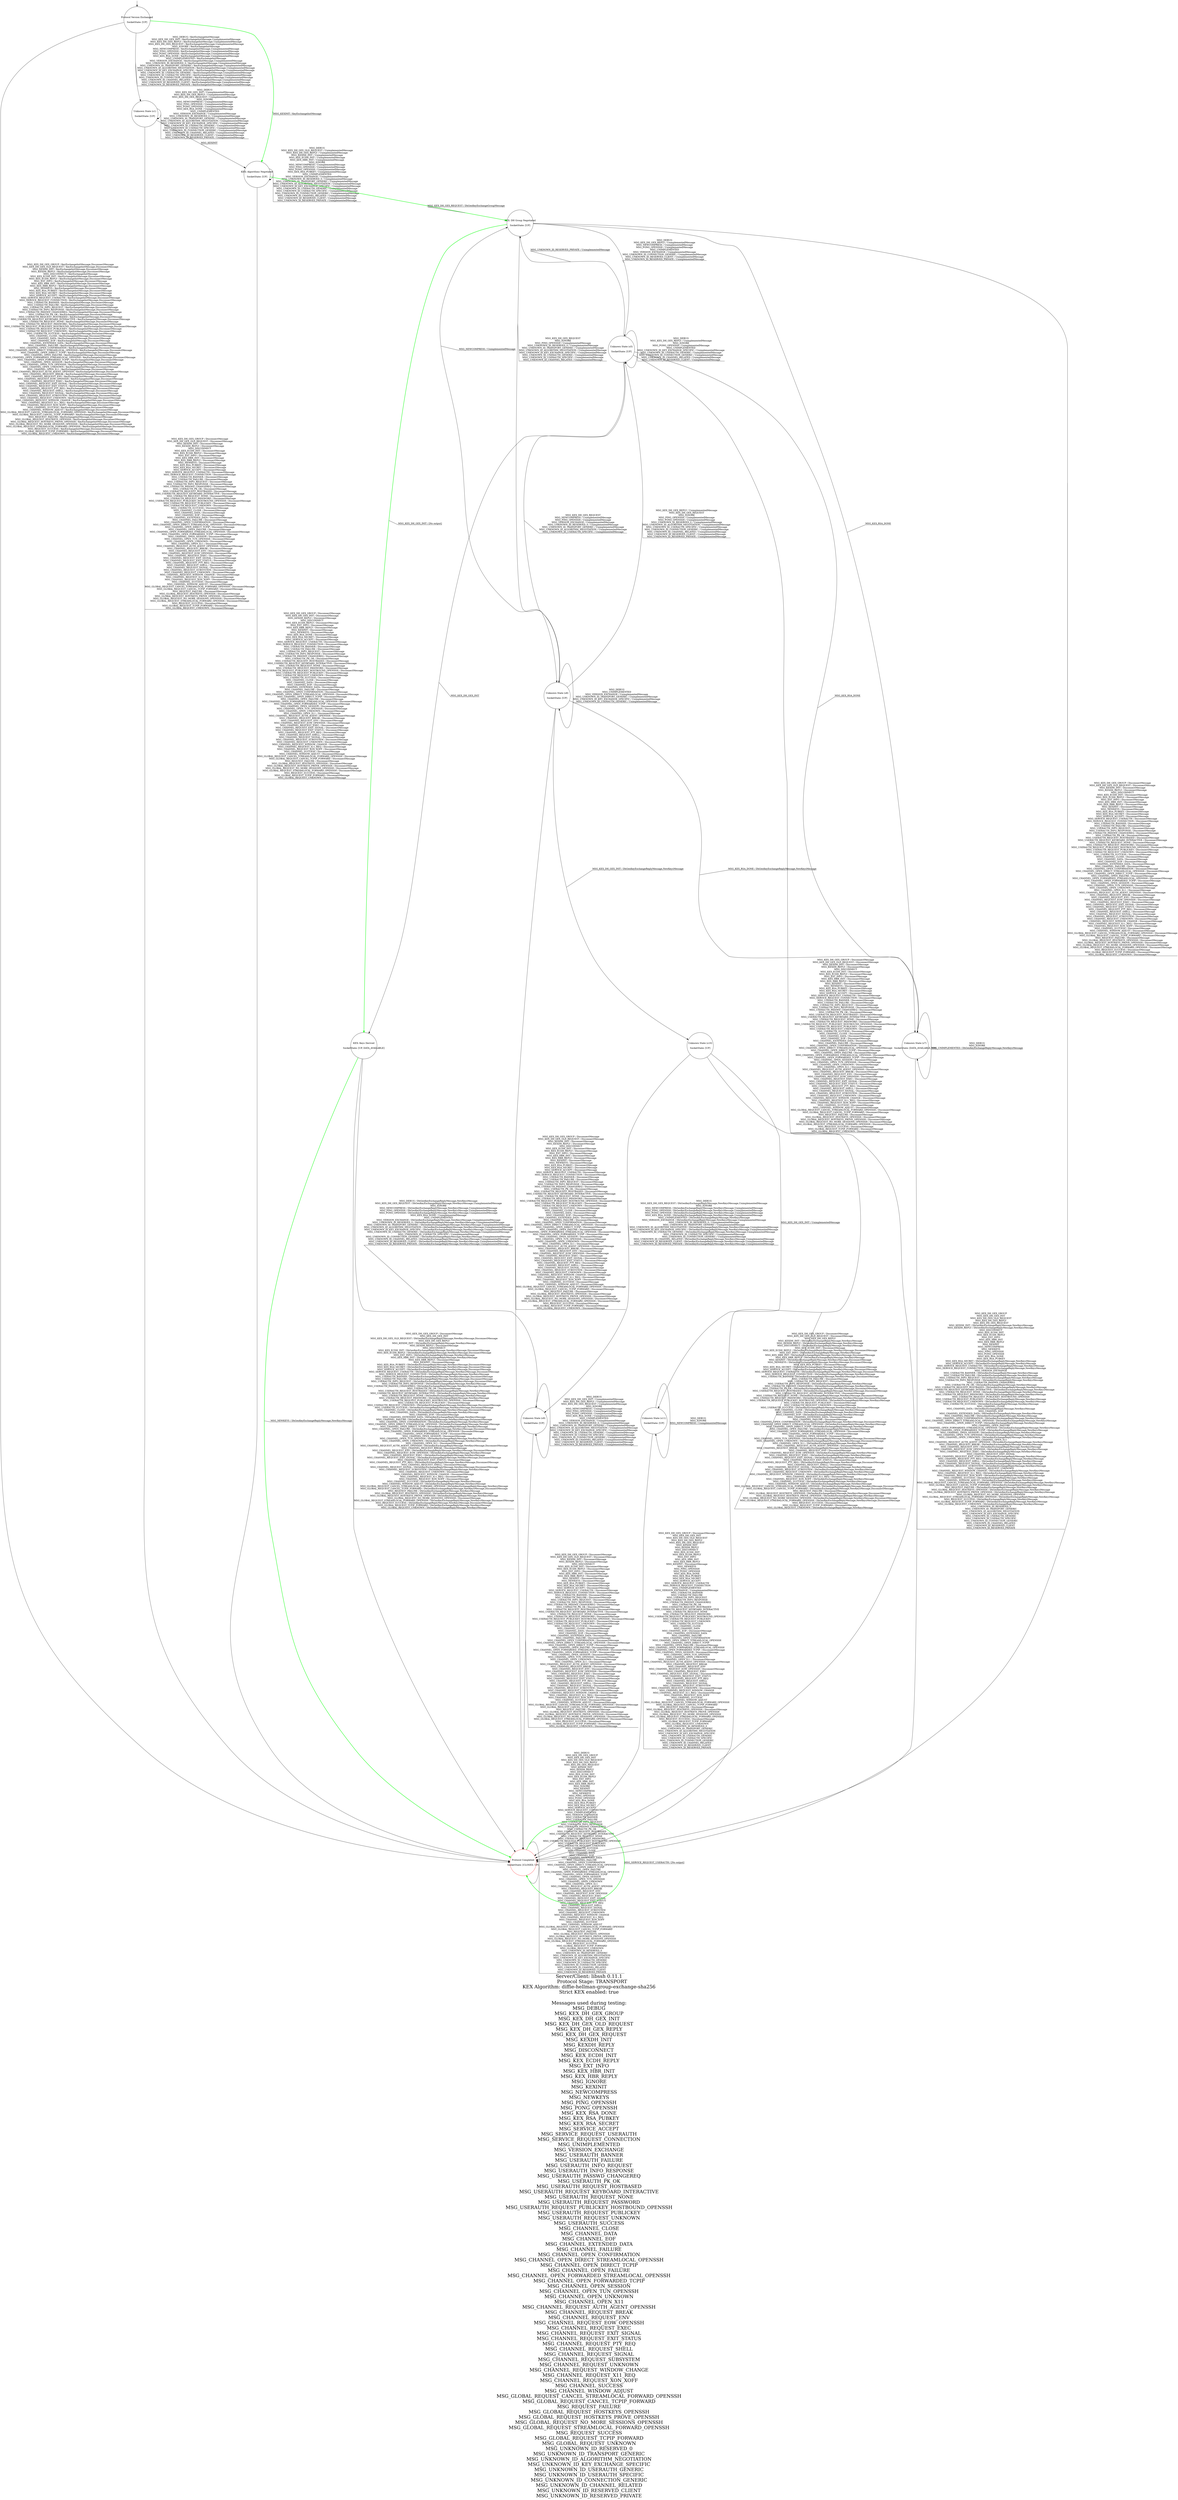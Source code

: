 digraph g {

    labelloc = "b"
    label = "Server/Client: libssh 0.11.1
    Protocol Stage: TRANSPORT
KEX Algorithm: diffie-hellman-group-exchange-sha256
Strict KEX enabled: true

 Messages used during testing: 
MSG_DEBUG
MSG_KEX_DH_GEX_GROUP
MSG_KEX_DH_GEX_INIT
MSG_KEX_DH_GEX_OLD_REQUEST
MSG_KEX_DH_GEX_REPLY
MSG_KEX_DH_GEX_REQUEST
MSG_KEXDH_INIT
MSG_KEXDH_REPLY
MSG_DISCONNECT
MSG_KEX_ECDH_INIT
MSG_KEX_ECDH_REPLY
MSG_EXT_INFO
MSG_KEX_HBR_INIT
MSG_KEX_HBR_REPLY
MSG_IGNORE
MSG_KEXINIT
MSG_NEWCOMPRESS
MSG_NEWKEYS
MSG_PING_OPENSSH
MSG_PONG_OPENSSH
MSG_KEX_RSA_DONE
MSG_KEX_RSA_PUBKEY
MSG_KEX_RSA_SECRET
MSG_SERVICE_ACCEPT
MSG_SERVICE_REQUEST_USERAUTH
MSG_SERVICE_REQUEST_CONNECTION
MSG_UNIMPLEMENTED
MSG_VERSION_EXCHANGE
MSG_USERAUTH_BANNER
MSG_USERAUTH_FAILURE
MSG_USERAUTH_INFO_REQUEST
MSG_USERAUTH_INFO_RESPONSE
MSG_USERAUTH_PASSWD_CHANGEREQ
MSG_USERAUTH_PK_OK
MSG_USERAUTH_REQUEST_HOSTBASED
MSG_USERAUTH_REQUEST_KEYBOARD_INTERACTIVE
MSG_USERAUTH_REQUEST_NONE
MSG_USERAUTH_REQUEST_PASSWORD
MSG_USERAUTH_REQUEST_PUBLICKEY_HOSTBOUND_OPENSSH
MSG_USERAUTH_REQUEST_PUBLICKEY
MSG_USERAUTH_REQUEST_UNKNOWN
MSG_USERAUTH_SUCCESS
MSG_CHANNEL_CLOSE
MSG_CHANNEL_DATA
MSG_CHANNEL_EOF
MSG_CHANNEL_EXTENDED_DATA
MSG_CHANNEL_FAILURE
MSG_CHANNEL_OPEN_CONFIRMATION
MSG_CHANNEL_OPEN_DIRECT_STREAMLOCAL_OPENSSH
MSG_CHANNEL_OPEN_DIRECT_TCPIP
MSG_CHANNEL_OPEN_FAILURE
MSG_CHANNEL_OPEN_FORWARDED_STREAMLOCAL_OPENSSH
MSG_CHANNEL_OPEN_FORWARDED_TCPIP
MSG_CHANNEL_OPEN_SESSION
MSG_CHANNEL_OPEN_TUN_OPENSSH
MSG_CHANNEL_OPEN_UNKNOWN
MSG_CHANNEL_OPEN_X11
MSG_CHANNEL_REQUEST_AUTH_AGENT_OPENSSH
MSG_CHANNEL_REQUEST_BREAK
MSG_CHANNEL_REQUEST_ENV
MSG_CHANNEL_REQUEST_EOW_OPENSSH
MSG_CHANNEL_REQUEST_EXEC
MSG_CHANNEL_REQUEST_EXIT_SIGNAL
MSG_CHANNEL_REQUEST_EXIT_STATUS
MSG_CHANNEL_REQUEST_PTY_REQ
MSG_CHANNEL_REQUEST_SHELL
MSG_CHANNEL_REQUEST_SIGNAL
MSG_CHANNEL_REQUEST_SUBSYSTEM
MSG_CHANNEL_REQUEST_UNKNOWN
MSG_CHANNEL_REQUEST_WINDOW_CHANGE
MSG_CHANNEL_REQUEST_X11_REQ
MSG_CHANNEL_REQUEST_XON_XOFF
MSG_CHANNEL_SUCCESS
MSG_CHANNEL_WINDOW_ADJUST
MSG_GLOBAL_REQUEST_CANCEL_STREAMLOCAL_FORWARD_OPENSSH
MSG_GLOBAL_REQUEST_CANCEL_TCPIP_FORWARD
MSG_REQUEST_FAILURE
MSG_GLOBAL_REQUEST_HOSTKEYS_OPENSSH
MSG_GLOBAL_REQUEST_HOSTKEYS_PROVE_OPENSSH
MSG_GLOBAL_REQUEST_NO_MORE_SESSIONS_OPENSSH
MSG_GLOBAL_REQUEST_STREAMLOCAL_FORWARD_OPENSSH
MSG_REQUEST_SUCCESS
MSG_GLOBAL_REQUEST_TCPIP_FORWARD
MSG_GLOBAL_REQUEST_UNKNOWN
MSG_UNKNOWN_ID_RESERVED_0
MSG_UNKNOWN_ID_TRANSPORT_GENERIC
MSG_UNKNOWN_ID_ALGORITHM_NEGOTIATION
MSG_UNKNOWN_ID_KEY_EXCHANGE_SPECIFIC
MSG_UNKNOWN_ID_USERAUTH_GENERIC
MSG_UNKNOWN_ID_USERAUTH_SPECIFIC
MSG_UNKNOWN_ID_CONNECTION_GENERIC
MSG_UNKNOWN_ID_CHANNEL_RELATED
MSG_UNKNOWN_ID_RESERVED_CLIENT
MSG_UNKNOWN_ID_RESERVED_PRIVATE
"
    fontsize = 30
    edge[decorate="true"]

	s0 [shape="circle" width="2.3" label="Protocol Version Exchanged

SocketState: [UP]" fixedsize="true" height="2.3"];
	s1 [shape="circle" width="2.3" label="Unknown State (s1)

SocketState: [UP]" fixedsize="true" height="2.3"];
	s2 [shape="circle" color="RED" width="2.3" label="Protocol Completed

SocketState: [CLOSED, UP]" fixedsize="true" height="2.3"];
	s3 [shape="circle" width="2.3" label="KEX: Algorithms Negotiated

SocketState: [UP]" fixedsize="true" height="2.3"];
	s4 [shape="circle" width="2.3" label="KEX: DH Group Negotiated

SocketState: [UP]" fixedsize="true" height="2.3"];
	s5 [shape="circle" width="2.3" label="Unknown State (s5)

SocketState: [UP]" fixedsize="true" height="2.3"];
	s6 [shape="circle" width="2.3" label="KEX: Keys Derived

SocketState: [UP, DATA_AVAILABLE]" fixedsize="true" height="2.3"];
	s7 [shape="circle" width="2.3" label="Unknown State (s7)

SocketState: [DATA_AVAILABLE, UP]" fixedsize="true" height="2.3"];
	s8 [shape="circle" width="2.3" label="Unknown State (s8)

SocketState: [UP]" fixedsize="true" height="2.3"];
	s9 [shape="circle" width="2.3" label="Unknown State (s9)

SocketState: [UP]" fixedsize="true" height="2.3"];
	s10 [shape="circle" width="2.3" label="Unknown State (s10)

SocketState: [UP]" fixedsize="true" height="2.3"];
	s11 [shape="circle" width="2.3" label="Unknown State (s11)

SocketState: [UP]" fixedsize="true" height="2.3"];
	s0 -> s1 [label="MSG_DEBUG / KeyExchangeInitMessage
MSG_KEX_DH_GEX_INIT / KeyExchangeInitMessage,UnimplementedMessage
MSG_KEX_DH_GEX_REPLY / KeyExchangeInitMessage,UnimplementedMessage
MSG_KEX_DH_GEX_REQUEST / KeyExchangeInitMessage,UnimplementedMessage
MSG_IGNORE / KeyExchangeInitMessage
MSG_NEWCOMPRESS / KeyExchangeInitMessage,UnimplementedMessage
MSG_PING_OPENSSH / KeyExchangeInitMessage,UnimplementedMessage
MSG_PONG_OPENSSH / KeyExchangeInitMessage,UnimplementedMessage
MSG_KEX_RSA_DONE / KeyExchangeInitMessage,UnimplementedMessage
MSG_UNIMPLEMENTED / KeyExchangeInitMessage
MSG_VERSION_EXCHANGE / KeyExchangeInitMessage,UnimplementedMessage
MSG_UNKNOWN_ID_RESERVED_0 / KeyExchangeInitMessage,UnimplementedMessage
MSG_UNKNOWN_ID_TRANSPORT_GENERIC / KeyExchangeInitMessage,UnimplementedMessage
MSG_UNKNOWN_ID_ALGORITHM_NEGOTIATION / KeyExchangeInitMessage,UnimplementedMessage
MSG_UNKNOWN_ID_KEY_EXCHANGE_SPECIFIC / KeyExchangeInitMessage,UnimplementedMessage
MSG_UNKNOWN_ID_USERAUTH_GENERIC / KeyExchangeInitMessage,UnimplementedMessage
MSG_UNKNOWN_ID_USERAUTH_SPECIFIC / KeyExchangeInitMessage,UnimplementedMessage
MSG_UNKNOWN_ID_CONNECTION_GENERIC / KeyExchangeInitMessage,UnimplementedMessage
MSG_UNKNOWN_ID_CHANNEL_RELATED / KeyExchangeInitMessage,UnimplementedMessage
MSG_UNKNOWN_ID_RESERVED_CLIENT / KeyExchangeInitMessage,UnimplementedMessage
MSG_UNKNOWN_ID_RESERVED_PRIVATE / KeyExchangeInitMessage,UnimplementedMessage"];
	s0 -> s2 [label="MSG_KEX_DH_GEX_GROUP / KeyExchangeInitMessage,DisconnectMessage
MSG_KEX_DH_GEX_OLD_REQUEST / KeyExchangeInitMessage,DisconnectMessage
MSG_KEXDH_INIT / KeyExchangeInitMessage,DisconnectMessage
MSG_KEXDH_REPLY / KeyExchangeInitMessage,DisconnectMessage
MSG_DISCONNECT / KeyExchangeInitMessage
MSG_KEX_ECDH_INIT / KeyExchangeInitMessage,DisconnectMessage
MSG_KEX_ECDH_REPLY / KeyExchangeInitMessage,DisconnectMessage
MSG_EXT_INFO / KeyExchangeInitMessage,DisconnectMessage
MSG_KEX_HBR_INIT / KeyExchangeInitMessage,DisconnectMessage
MSG_KEX_HBR_REPLY / KeyExchangeInitMessage,DisconnectMessage
MSG_NEWKEYS / KeyExchangeInitMessage,DisconnectMessage
MSG_KEX_RSA_PUBKEY / KeyExchangeInitMessage,DisconnectMessage
MSG_KEX_RSA_SECRET / KeyExchangeInitMessage,DisconnectMessage
MSG_SERVICE_ACCEPT / KeyExchangeInitMessage,DisconnectMessage
MSG_SERVICE_REQUEST_USERAUTH / KeyExchangeInitMessage,DisconnectMessage
MSG_SERVICE_REQUEST_CONNECTION / KeyExchangeInitMessage,DisconnectMessage
MSG_USERAUTH_BANNER / KeyExchangeInitMessage,DisconnectMessage
MSG_USERAUTH_FAILURE / KeyExchangeInitMessage,DisconnectMessage
MSG_USERAUTH_INFO_REQUEST / KeyExchangeInitMessage,DisconnectMessage
MSG_USERAUTH_INFO_RESPONSE / KeyExchangeInitMessage,DisconnectMessage
MSG_USERAUTH_PASSWD_CHANGEREQ / KeyExchangeInitMessage,DisconnectMessage
MSG_USERAUTH_PK_OK / KeyExchangeInitMessage,DisconnectMessage
MSG_USERAUTH_REQUEST_HOSTBASED / KeyExchangeInitMessage,DisconnectMessage
MSG_USERAUTH_REQUEST_KEYBOARD_INTERACTIVE / KeyExchangeInitMessage,DisconnectMessage
MSG_USERAUTH_REQUEST_NONE / KeyExchangeInitMessage,DisconnectMessage
MSG_USERAUTH_REQUEST_PASSWORD / KeyExchangeInitMessage,DisconnectMessage
MSG_USERAUTH_REQUEST_PUBLICKEY_HOSTBOUND_OPENSSH / KeyExchangeInitMessage,DisconnectMessage
MSG_USERAUTH_REQUEST_PUBLICKEY / KeyExchangeInitMessage,DisconnectMessage
MSG_USERAUTH_REQUEST_UNKNOWN / KeyExchangeInitMessage,DisconnectMessage
MSG_USERAUTH_SUCCESS / KeyExchangeInitMessage,DisconnectMessage
MSG_CHANNEL_CLOSE / KeyExchangeInitMessage,DisconnectMessage
MSG_CHANNEL_DATA / KeyExchangeInitMessage,DisconnectMessage
MSG_CHANNEL_EOF / KeyExchangeInitMessage,DisconnectMessage
MSG_CHANNEL_EXTENDED_DATA / KeyExchangeInitMessage,DisconnectMessage
MSG_CHANNEL_FAILURE / KeyExchangeInitMessage,DisconnectMessage
MSG_CHANNEL_OPEN_CONFIRMATION / KeyExchangeInitMessage,DisconnectMessage
MSG_CHANNEL_OPEN_DIRECT_STREAMLOCAL_OPENSSH / KeyExchangeInitMessage,DisconnectMessage
MSG_CHANNEL_OPEN_DIRECT_TCPIP / KeyExchangeInitMessage,DisconnectMessage
MSG_CHANNEL_OPEN_FAILURE / KeyExchangeInitMessage,DisconnectMessage
MSG_CHANNEL_OPEN_FORWARDED_STREAMLOCAL_OPENSSH / KeyExchangeInitMessage,DisconnectMessage
MSG_CHANNEL_OPEN_FORWARDED_TCPIP / KeyExchangeInitMessage,DisconnectMessage
MSG_CHANNEL_OPEN_SESSION / KeyExchangeInitMessage,DisconnectMessage
MSG_CHANNEL_OPEN_TUN_OPENSSH / KeyExchangeInitMessage,DisconnectMessage
MSG_CHANNEL_OPEN_UNKNOWN / KeyExchangeInitMessage,DisconnectMessage
MSG_CHANNEL_OPEN_X11 / KeyExchangeInitMessage,DisconnectMessage
MSG_CHANNEL_REQUEST_AUTH_AGENT_OPENSSH / KeyExchangeInitMessage,DisconnectMessage
MSG_CHANNEL_REQUEST_BREAK / KeyExchangeInitMessage,DisconnectMessage
MSG_CHANNEL_REQUEST_ENV / KeyExchangeInitMessage,DisconnectMessage
MSG_CHANNEL_REQUEST_EOW_OPENSSH / KeyExchangeInitMessage,DisconnectMessage
MSG_CHANNEL_REQUEST_EXEC / KeyExchangeInitMessage,DisconnectMessage
MSG_CHANNEL_REQUEST_EXIT_SIGNAL / KeyExchangeInitMessage,DisconnectMessage
MSG_CHANNEL_REQUEST_EXIT_STATUS / KeyExchangeInitMessage,DisconnectMessage
MSG_CHANNEL_REQUEST_PTY_REQ / KeyExchangeInitMessage,DisconnectMessage
MSG_CHANNEL_REQUEST_SHELL / KeyExchangeInitMessage,DisconnectMessage
MSG_CHANNEL_REQUEST_SIGNAL / KeyExchangeInitMessage,DisconnectMessage
MSG_CHANNEL_REQUEST_SUBSYSTEM / KeyExchangeInitMessage,DisconnectMessage
MSG_CHANNEL_REQUEST_UNKNOWN / KeyExchangeInitMessage,DisconnectMessage
MSG_CHANNEL_REQUEST_WINDOW_CHANGE / KeyExchangeInitMessage,DisconnectMessage
MSG_CHANNEL_REQUEST_X11_REQ / KeyExchangeInitMessage,DisconnectMessage
MSG_CHANNEL_REQUEST_XON_XOFF / KeyExchangeInitMessage,DisconnectMessage
MSG_CHANNEL_SUCCESS / KeyExchangeInitMessage,DisconnectMessage
MSG_CHANNEL_WINDOW_ADJUST / KeyExchangeInitMessage,DisconnectMessage
MSG_GLOBAL_REQUEST_CANCEL_STREAMLOCAL_FORWARD_OPENSSH / KeyExchangeInitMessage,DisconnectMessage
MSG_GLOBAL_REQUEST_CANCEL_TCPIP_FORWARD / KeyExchangeInitMessage,DisconnectMessage
MSG_REQUEST_FAILURE / KeyExchangeInitMessage,DisconnectMessage
MSG_GLOBAL_REQUEST_HOSTKEYS_OPENSSH / KeyExchangeInitMessage,DisconnectMessage
MSG_GLOBAL_REQUEST_HOSTKEYS_PROVE_OPENSSH / KeyExchangeInitMessage,DisconnectMessage
MSG_GLOBAL_REQUEST_NO_MORE_SESSIONS_OPENSSH / KeyExchangeInitMessage,DisconnectMessage
MSG_GLOBAL_REQUEST_STREAMLOCAL_FORWARD_OPENSSH / KeyExchangeInitMessage,DisconnectMessage
MSG_REQUEST_SUCCESS / KeyExchangeInitMessage,DisconnectMessage
MSG_GLOBAL_REQUEST_TCPIP_FORWARD / KeyExchangeInitMessage,DisconnectMessage
MSG_GLOBAL_REQUEST_UNKNOWN / KeyExchangeInitMessage,DisconnectMessage"];
	s0 -> s3 [color="GREEN" style="bold" label="MSG_KEXINIT / KeyExchangeInitMessage"];
	s1 -> s1 [label="MSG_DEBUG
MSG_KEX_DH_GEX_INIT / UnimplementedMessage
MSG_KEX_DH_GEX_REPLY / UnimplementedMessage
MSG_KEX_DH_GEX_REQUEST / UnimplementedMessage
MSG_IGNORE
MSG_NEWCOMPRESS / UnimplementedMessage
MSG_PING_OPENSSH / UnimplementedMessage
MSG_PONG_OPENSSH / UnimplementedMessage
MSG_KEX_RSA_DONE / UnimplementedMessage
MSG_UNIMPLEMENTED
MSG_VERSION_EXCHANGE / UnimplementedMessage
MSG_UNKNOWN_ID_RESERVED_0 / UnimplementedMessage
MSG_UNKNOWN_ID_TRANSPORT_GENERIC / UnimplementedMessage
MSG_UNKNOWN_ID_ALGORITHM_NEGOTIATION / UnimplementedMessage
MSG_UNKNOWN_ID_KEY_EXCHANGE_SPECIFIC / UnimplementedMessage
MSG_UNKNOWN_ID_USERAUTH_GENERIC / UnimplementedMessage
MSG_UNKNOWN_ID_USERAUTH_SPECIFIC / UnimplementedMessage
MSG_UNKNOWN_ID_CONNECTION_GENERIC / UnimplementedMessage
MSG_UNKNOWN_ID_CHANNEL_RELATED / UnimplementedMessage
MSG_UNKNOWN_ID_RESERVED_CLIENT / UnimplementedMessage
MSG_UNKNOWN_ID_RESERVED_PRIVATE / UnimplementedMessage"];
	s1 -> s2 [label="MSG_KEX_DH_GEX_GROUP / DisconnectMessage
MSG_KEX_DH_GEX_OLD_REQUEST / DisconnectMessage
MSG_KEXDH_INIT / DisconnectMessage
MSG_KEXDH_REPLY / DisconnectMessage
MSG_DISCONNECT
MSG_KEX_ECDH_INIT / DisconnectMessage
MSG_KEX_ECDH_REPLY / DisconnectMessage
MSG_EXT_INFO / DisconnectMessage
MSG_KEX_HBR_INIT / DisconnectMessage
MSG_KEX_HBR_REPLY / DisconnectMessage
MSG_NEWKEYS / DisconnectMessage
MSG_KEX_RSA_PUBKEY / DisconnectMessage
MSG_KEX_RSA_SECRET / DisconnectMessage
MSG_SERVICE_ACCEPT / DisconnectMessage
MSG_SERVICE_REQUEST_USERAUTH / DisconnectMessage
MSG_SERVICE_REQUEST_CONNECTION / DisconnectMessage
MSG_USERAUTH_BANNER / DisconnectMessage
MSG_USERAUTH_FAILURE / DisconnectMessage
MSG_USERAUTH_INFO_REQUEST / DisconnectMessage
MSG_USERAUTH_INFO_RESPONSE / DisconnectMessage
MSG_USERAUTH_PASSWD_CHANGEREQ / DisconnectMessage
MSG_USERAUTH_PK_OK / DisconnectMessage
MSG_USERAUTH_REQUEST_HOSTBASED / DisconnectMessage
MSG_USERAUTH_REQUEST_KEYBOARD_INTERACTIVE / DisconnectMessage
MSG_USERAUTH_REQUEST_NONE / DisconnectMessage
MSG_USERAUTH_REQUEST_PASSWORD / DisconnectMessage
MSG_USERAUTH_REQUEST_PUBLICKEY_HOSTBOUND_OPENSSH / DisconnectMessage
MSG_USERAUTH_REQUEST_PUBLICKEY / DisconnectMessage
MSG_USERAUTH_REQUEST_UNKNOWN / DisconnectMessage
MSG_USERAUTH_SUCCESS / DisconnectMessage
MSG_CHANNEL_CLOSE / DisconnectMessage
MSG_CHANNEL_DATA / DisconnectMessage
MSG_CHANNEL_EOF / DisconnectMessage
MSG_CHANNEL_EXTENDED_DATA / DisconnectMessage
MSG_CHANNEL_FAILURE / DisconnectMessage
MSG_CHANNEL_OPEN_CONFIRMATION / DisconnectMessage
MSG_CHANNEL_OPEN_DIRECT_STREAMLOCAL_OPENSSH / DisconnectMessage
MSG_CHANNEL_OPEN_DIRECT_TCPIP / DisconnectMessage
MSG_CHANNEL_OPEN_FAILURE / DisconnectMessage
MSG_CHANNEL_OPEN_FORWARDED_STREAMLOCAL_OPENSSH / DisconnectMessage
MSG_CHANNEL_OPEN_FORWARDED_TCPIP / DisconnectMessage
MSG_CHANNEL_OPEN_SESSION / DisconnectMessage
MSG_CHANNEL_OPEN_TUN_OPENSSH / DisconnectMessage
MSG_CHANNEL_OPEN_UNKNOWN / DisconnectMessage
MSG_CHANNEL_OPEN_X11 / DisconnectMessage
MSG_CHANNEL_REQUEST_AUTH_AGENT_OPENSSH / DisconnectMessage
MSG_CHANNEL_REQUEST_BREAK / DisconnectMessage
MSG_CHANNEL_REQUEST_ENV / DisconnectMessage
MSG_CHANNEL_REQUEST_EOW_OPENSSH / DisconnectMessage
MSG_CHANNEL_REQUEST_EXEC / DisconnectMessage
MSG_CHANNEL_REQUEST_EXIT_SIGNAL / DisconnectMessage
MSG_CHANNEL_REQUEST_EXIT_STATUS / DisconnectMessage
MSG_CHANNEL_REQUEST_PTY_REQ / DisconnectMessage
MSG_CHANNEL_REQUEST_SHELL / DisconnectMessage
MSG_CHANNEL_REQUEST_SIGNAL / DisconnectMessage
MSG_CHANNEL_REQUEST_SUBSYSTEM / DisconnectMessage
MSG_CHANNEL_REQUEST_UNKNOWN / DisconnectMessage
MSG_CHANNEL_REQUEST_WINDOW_CHANGE / DisconnectMessage
MSG_CHANNEL_REQUEST_X11_REQ / DisconnectMessage
MSG_CHANNEL_REQUEST_XON_XOFF / DisconnectMessage
MSG_CHANNEL_SUCCESS / DisconnectMessage
MSG_CHANNEL_WINDOW_ADJUST / DisconnectMessage
MSG_GLOBAL_REQUEST_CANCEL_STREAMLOCAL_FORWARD_OPENSSH / DisconnectMessage
MSG_GLOBAL_REQUEST_CANCEL_TCPIP_FORWARD / DisconnectMessage
MSG_REQUEST_FAILURE / DisconnectMessage
MSG_GLOBAL_REQUEST_HOSTKEYS_OPENSSH / DisconnectMessage
MSG_GLOBAL_REQUEST_HOSTKEYS_PROVE_OPENSSH / DisconnectMessage
MSG_GLOBAL_REQUEST_NO_MORE_SESSIONS_OPENSSH / DisconnectMessage
MSG_GLOBAL_REQUEST_STREAMLOCAL_FORWARD_OPENSSH / DisconnectMessage
MSG_REQUEST_SUCCESS / DisconnectMessage
MSG_GLOBAL_REQUEST_TCPIP_FORWARD / DisconnectMessage
MSG_GLOBAL_REQUEST_UNKNOWN / DisconnectMessage"];
	s1 -> s3 [label="MSG_KEXINIT"];
	s2 -> s2 [label="MSG_DEBUG
MSG_KEX_DH_GEX_GROUP
MSG_KEX_DH_GEX_INIT
MSG_KEX_DH_GEX_OLD_REQUEST
MSG_KEX_DH_GEX_REPLY
MSG_KEX_DH_GEX_REQUEST
MSG_KEXDH_INIT
MSG_KEXDH_REPLY
MSG_DISCONNECT
MSG_KEX_ECDH_INIT
MSG_KEX_ECDH_REPLY
MSG_EXT_INFO
MSG_KEX_HBR_INIT
MSG_KEX_HBR_REPLY
MSG_IGNORE
MSG_KEXINIT
MSG_NEWCOMPRESS
MSG_NEWKEYS
MSG_PING_OPENSSH
MSG_PONG_OPENSSH
MSG_KEX_RSA_DONE
MSG_KEX_RSA_PUBKEY
MSG_KEX_RSA_SECRET
MSG_SERVICE_ACCEPT
MSG_SERVICE_REQUEST_CONNECTION
MSG_UNIMPLEMENTED
MSG_VERSION_EXCHANGE
MSG_USERAUTH_BANNER
MSG_USERAUTH_FAILURE
MSG_USERAUTH_INFO_REQUEST
MSG_USERAUTH_INFO_RESPONSE
MSG_USERAUTH_PASSWD_CHANGEREQ
MSG_USERAUTH_PK_OK
MSG_USERAUTH_REQUEST_HOSTBASED
MSG_USERAUTH_REQUEST_KEYBOARD_INTERACTIVE
MSG_USERAUTH_REQUEST_NONE
MSG_USERAUTH_REQUEST_PASSWORD
MSG_USERAUTH_REQUEST_PUBLICKEY_HOSTBOUND_OPENSSH
MSG_USERAUTH_REQUEST_PUBLICKEY
MSG_USERAUTH_REQUEST_UNKNOWN
MSG_USERAUTH_SUCCESS
MSG_CHANNEL_CLOSE
MSG_CHANNEL_DATA
MSG_CHANNEL_EOF
MSG_CHANNEL_EXTENDED_DATA
MSG_CHANNEL_FAILURE
MSG_CHANNEL_OPEN_CONFIRMATION
MSG_CHANNEL_OPEN_DIRECT_STREAMLOCAL_OPENSSH
MSG_CHANNEL_OPEN_DIRECT_TCPIP
MSG_CHANNEL_OPEN_FAILURE
MSG_CHANNEL_OPEN_FORWARDED_STREAMLOCAL_OPENSSH
MSG_CHANNEL_OPEN_FORWARDED_TCPIP
MSG_CHANNEL_OPEN_SESSION
MSG_CHANNEL_OPEN_TUN_OPENSSH
MSG_CHANNEL_OPEN_UNKNOWN
MSG_CHANNEL_OPEN_X11
MSG_CHANNEL_REQUEST_AUTH_AGENT_OPENSSH
MSG_CHANNEL_REQUEST_BREAK
MSG_CHANNEL_REQUEST_ENV
MSG_CHANNEL_REQUEST_EOW_OPENSSH
MSG_CHANNEL_REQUEST_EXEC
MSG_CHANNEL_REQUEST_EXIT_SIGNAL
MSG_CHANNEL_REQUEST_EXIT_STATUS
MSG_CHANNEL_REQUEST_PTY_REQ
MSG_CHANNEL_REQUEST_SHELL
MSG_CHANNEL_REQUEST_SIGNAL
MSG_CHANNEL_REQUEST_SUBSYSTEM
MSG_CHANNEL_REQUEST_UNKNOWN
MSG_CHANNEL_REQUEST_WINDOW_CHANGE
MSG_CHANNEL_REQUEST_X11_REQ
MSG_CHANNEL_REQUEST_XON_XOFF
MSG_CHANNEL_SUCCESS
MSG_CHANNEL_WINDOW_ADJUST
MSG_GLOBAL_REQUEST_CANCEL_STREAMLOCAL_FORWARD_OPENSSH
MSG_GLOBAL_REQUEST_CANCEL_TCPIP_FORWARD
MSG_REQUEST_FAILURE
MSG_GLOBAL_REQUEST_HOSTKEYS_OPENSSH
MSG_GLOBAL_REQUEST_HOSTKEYS_PROVE_OPENSSH
MSG_GLOBAL_REQUEST_NO_MORE_SESSIONS_OPENSSH
MSG_GLOBAL_REQUEST_STREAMLOCAL_FORWARD_OPENSSH
MSG_REQUEST_SUCCESS
MSG_GLOBAL_REQUEST_TCPIP_FORWARD
MSG_GLOBAL_REQUEST_UNKNOWN
MSG_UNKNOWN_ID_RESERVED_0
MSG_UNKNOWN_ID_TRANSPORT_GENERIC
MSG_UNKNOWN_ID_ALGORITHM_NEGOTIATION
MSG_UNKNOWN_ID_KEY_EXCHANGE_SPECIFIC
MSG_UNKNOWN_ID_USERAUTH_GENERIC
MSG_UNKNOWN_ID_USERAUTH_SPECIFIC
MSG_UNKNOWN_ID_CONNECTION_GENERIC
MSG_UNKNOWN_ID_CHANNEL_RELATED
MSG_UNKNOWN_ID_RESERVED_CLIENT
MSG_UNKNOWN_ID_RESERVED_PRIVATE"];
	s2 -> s2 [color="GREEN" style="bold" label="MSG_SERVICE_REQUEST_USERAUTH / [No output]"];
	s3 -> s3 [label="MSG_DEBUG
MSG_KEX_DH_GEX_OLD_REQUEST / UnimplementedMessage
MSG_KEX_DH_GEX_REPLY / UnimplementedMessage
MSG_KEXDH_INIT / UnimplementedMessage
MSG_KEX_ECDH_INIT / UnimplementedMessage
MSG_KEX_HBR_INIT / UnimplementedMessage
MSG_IGNORE
MSG_NEWCOMPRESS / UnimplementedMessage
MSG_PING_OPENSSH / UnimplementedMessage
MSG_PONG_OPENSSH / UnimplementedMessage
MSG_KEX_RSA_PUBKEY / UnimplementedMessage
MSG_UNIMPLEMENTED
MSG_VERSION_EXCHANGE / UnimplementedMessage
MSG_UNKNOWN_ID_RESERVED_0 / UnimplementedMessage
MSG_UNKNOWN_ID_TRANSPORT_GENERIC / UnimplementedMessage
MSG_UNKNOWN_ID_ALGORITHM_NEGOTIATION / UnimplementedMessage
MSG_UNKNOWN_ID_KEY_EXCHANGE_SPECIFIC / UnimplementedMessage
MSG_UNKNOWN_ID_USERAUTH_GENERIC / UnimplementedMessage
MSG_UNKNOWN_ID_USERAUTH_SPECIFIC / UnimplementedMessage
MSG_UNKNOWN_ID_CONNECTION_GENERIC / UnimplementedMessage
MSG_UNKNOWN_ID_CHANNEL_RELATED / UnimplementedMessage
MSG_UNKNOWN_ID_RESERVED_CLIENT / UnimplementedMessage
MSG_UNKNOWN_ID_RESERVED_PRIVATE / UnimplementedMessage"];
	s3 -> s2 [label="MSG_KEX_DH_GEX_GROUP / DisconnectMessage
MSG_KEX_DH_GEX_INIT / DisconnectMessage
MSG_KEXDH_REPLY / DisconnectMessage
MSG_DISCONNECT
MSG_KEX_ECDH_REPLY / DisconnectMessage
MSG_EXT_INFO / DisconnectMessage
MSG_KEX_HBR_REPLY / DisconnectMessage
MSG_KEXINIT / DisconnectMessage
MSG_NEWKEYS / DisconnectMessage
MSG_KEX_RSA_DONE / DisconnectMessage
MSG_KEX_RSA_SECRET / DisconnectMessage
MSG_SERVICE_ACCEPT / DisconnectMessage
MSG_SERVICE_REQUEST_USERAUTH / DisconnectMessage
MSG_SERVICE_REQUEST_CONNECTION / DisconnectMessage
MSG_USERAUTH_BANNER / DisconnectMessage
MSG_USERAUTH_FAILURE / DisconnectMessage
MSG_USERAUTH_INFO_REQUEST / DisconnectMessage
MSG_USERAUTH_INFO_RESPONSE / DisconnectMessage
MSG_USERAUTH_PASSWD_CHANGEREQ / DisconnectMessage
MSG_USERAUTH_PK_OK / DisconnectMessage
MSG_USERAUTH_REQUEST_HOSTBASED / DisconnectMessage
MSG_USERAUTH_REQUEST_KEYBOARD_INTERACTIVE / DisconnectMessage
MSG_USERAUTH_REQUEST_NONE / DisconnectMessage
MSG_USERAUTH_REQUEST_PASSWORD / DisconnectMessage
MSG_USERAUTH_REQUEST_PUBLICKEY_HOSTBOUND_OPENSSH / DisconnectMessage
MSG_USERAUTH_REQUEST_PUBLICKEY / DisconnectMessage
MSG_USERAUTH_REQUEST_UNKNOWN / DisconnectMessage
MSG_USERAUTH_SUCCESS / DisconnectMessage
MSG_CHANNEL_CLOSE / DisconnectMessage
MSG_CHANNEL_DATA / DisconnectMessage
MSG_CHANNEL_EOF / DisconnectMessage
MSG_CHANNEL_EXTENDED_DATA / DisconnectMessage
MSG_CHANNEL_FAILURE / DisconnectMessage
MSG_CHANNEL_OPEN_CONFIRMATION / DisconnectMessage
MSG_CHANNEL_OPEN_DIRECT_STREAMLOCAL_OPENSSH / DisconnectMessage
MSG_CHANNEL_OPEN_DIRECT_TCPIP / DisconnectMessage
MSG_CHANNEL_OPEN_FAILURE / DisconnectMessage
MSG_CHANNEL_OPEN_FORWARDED_STREAMLOCAL_OPENSSH / DisconnectMessage
MSG_CHANNEL_OPEN_FORWARDED_TCPIP / DisconnectMessage
MSG_CHANNEL_OPEN_SESSION / DisconnectMessage
MSG_CHANNEL_OPEN_TUN_OPENSSH / DisconnectMessage
MSG_CHANNEL_OPEN_UNKNOWN / DisconnectMessage
MSG_CHANNEL_OPEN_X11 / DisconnectMessage
MSG_CHANNEL_REQUEST_AUTH_AGENT_OPENSSH / DisconnectMessage
MSG_CHANNEL_REQUEST_BREAK / DisconnectMessage
MSG_CHANNEL_REQUEST_ENV / DisconnectMessage
MSG_CHANNEL_REQUEST_EOW_OPENSSH / DisconnectMessage
MSG_CHANNEL_REQUEST_EXEC / DisconnectMessage
MSG_CHANNEL_REQUEST_EXIT_SIGNAL / DisconnectMessage
MSG_CHANNEL_REQUEST_EXIT_STATUS / DisconnectMessage
MSG_CHANNEL_REQUEST_PTY_REQ / DisconnectMessage
MSG_CHANNEL_REQUEST_SHELL / DisconnectMessage
MSG_CHANNEL_REQUEST_SIGNAL / DisconnectMessage
MSG_CHANNEL_REQUEST_SUBSYSTEM / DisconnectMessage
MSG_CHANNEL_REQUEST_UNKNOWN / DisconnectMessage
MSG_CHANNEL_REQUEST_WINDOW_CHANGE / DisconnectMessage
MSG_CHANNEL_REQUEST_X11_REQ / DisconnectMessage
MSG_CHANNEL_REQUEST_XON_XOFF / DisconnectMessage
MSG_CHANNEL_SUCCESS / DisconnectMessage
MSG_CHANNEL_WINDOW_ADJUST / DisconnectMessage
MSG_GLOBAL_REQUEST_CANCEL_STREAMLOCAL_FORWARD_OPENSSH / DisconnectMessage
MSG_GLOBAL_REQUEST_CANCEL_TCPIP_FORWARD / DisconnectMessage
MSG_REQUEST_FAILURE / DisconnectMessage
MSG_GLOBAL_REQUEST_HOSTKEYS_OPENSSH / DisconnectMessage
MSG_GLOBAL_REQUEST_HOSTKEYS_PROVE_OPENSSH / DisconnectMessage
MSG_GLOBAL_REQUEST_NO_MORE_SESSIONS_OPENSSH / DisconnectMessage
MSG_GLOBAL_REQUEST_STREAMLOCAL_FORWARD_OPENSSH / DisconnectMessage
MSG_REQUEST_SUCCESS / DisconnectMessage
MSG_GLOBAL_REQUEST_TCPIP_FORWARD / DisconnectMessage
MSG_GLOBAL_REQUEST_UNKNOWN / DisconnectMessage"];
	s3 -> s4 [color="GREEN" style="bold" label="MSG_KEX_DH_GEX_REQUEST / DhGexKeyExchangeGroupMessage"];
	s4 -> s5 [label="MSG_DEBUG
MSG_KEX_DH_GEX_REPLY / UnimplementedMessage
MSG_NEWCOMPRESS / UnimplementedMessage
MSG_PONG_OPENSSH / UnimplementedMessage
MSG_UNIMPLEMENTED
MSG_VERSION_EXCHANGE / UnimplementedMessage
MSG_UNKNOWN_ID_CONNECTION_GENERIC / UnimplementedMessage
MSG_UNKNOWN_ID_RESERVED_CLIENT / UnimplementedMessage
MSG_UNKNOWN_ID_RESERVED_PRIVATE / UnimplementedMessage"];
	s4 -> s2 [label="MSG_KEX_DH_GEX_GROUP / DisconnectMessage
MSG_KEX_DH_GEX_OLD_REQUEST / DisconnectMessage
MSG_KEXDH_INIT / DisconnectMessage
MSG_KEXDH_REPLY / DisconnectMessage
MSG_DISCONNECT
MSG_KEX_ECDH_INIT / DisconnectMessage
MSG_KEX_ECDH_REPLY / DisconnectMessage
MSG_EXT_INFO / DisconnectMessage
MSG_KEX_HBR_INIT / DisconnectMessage
MSG_KEX_HBR_REPLY / DisconnectMessage
MSG_KEXINIT / DisconnectMessage
MSG_NEWKEYS / DisconnectMessage
MSG_KEX_RSA_PUBKEY / DisconnectMessage
MSG_KEX_RSA_SECRET / DisconnectMessage
MSG_SERVICE_ACCEPT / DisconnectMessage
MSG_SERVICE_REQUEST_USERAUTH / DisconnectMessage
MSG_SERVICE_REQUEST_CONNECTION / DisconnectMessage
MSG_USERAUTH_BANNER / DisconnectMessage
MSG_USERAUTH_FAILURE / DisconnectMessage
MSG_USERAUTH_INFO_REQUEST / DisconnectMessage
MSG_USERAUTH_INFO_RESPONSE / DisconnectMessage
MSG_USERAUTH_PASSWD_CHANGEREQ / DisconnectMessage
MSG_USERAUTH_PK_OK / DisconnectMessage
MSG_USERAUTH_REQUEST_HOSTBASED / DisconnectMessage
MSG_USERAUTH_REQUEST_KEYBOARD_INTERACTIVE / DisconnectMessage
MSG_USERAUTH_REQUEST_NONE / DisconnectMessage
MSG_USERAUTH_REQUEST_PASSWORD / DisconnectMessage
MSG_USERAUTH_REQUEST_PUBLICKEY_HOSTBOUND_OPENSSH / DisconnectMessage
MSG_USERAUTH_REQUEST_PUBLICKEY / DisconnectMessage
MSG_USERAUTH_REQUEST_UNKNOWN / DisconnectMessage
MSG_USERAUTH_SUCCESS / DisconnectMessage
MSG_CHANNEL_CLOSE / DisconnectMessage
MSG_CHANNEL_DATA / DisconnectMessage
MSG_CHANNEL_EOF / DisconnectMessage
MSG_CHANNEL_EXTENDED_DATA / DisconnectMessage
MSG_CHANNEL_FAILURE / DisconnectMessage
MSG_CHANNEL_OPEN_CONFIRMATION / DisconnectMessage
MSG_CHANNEL_OPEN_DIRECT_STREAMLOCAL_OPENSSH / DisconnectMessage
MSG_CHANNEL_OPEN_DIRECT_TCPIP / DisconnectMessage
MSG_CHANNEL_OPEN_FAILURE / DisconnectMessage
MSG_CHANNEL_OPEN_FORWARDED_STREAMLOCAL_OPENSSH / DisconnectMessage
MSG_CHANNEL_OPEN_FORWARDED_TCPIP / DisconnectMessage
MSG_CHANNEL_OPEN_SESSION / DisconnectMessage
MSG_CHANNEL_OPEN_TUN_OPENSSH / DisconnectMessage
MSG_CHANNEL_OPEN_UNKNOWN / DisconnectMessage
MSG_CHANNEL_OPEN_X11 / DisconnectMessage
MSG_CHANNEL_REQUEST_AUTH_AGENT_OPENSSH / DisconnectMessage
MSG_CHANNEL_REQUEST_BREAK / DisconnectMessage
MSG_CHANNEL_REQUEST_ENV / DisconnectMessage
MSG_CHANNEL_REQUEST_EOW_OPENSSH / DisconnectMessage
MSG_CHANNEL_REQUEST_EXEC / DisconnectMessage
MSG_CHANNEL_REQUEST_EXIT_SIGNAL / DisconnectMessage
MSG_CHANNEL_REQUEST_EXIT_STATUS / DisconnectMessage
MSG_CHANNEL_REQUEST_PTY_REQ / DisconnectMessage
MSG_CHANNEL_REQUEST_SHELL / DisconnectMessage
MSG_CHANNEL_REQUEST_SIGNAL / DisconnectMessage
MSG_CHANNEL_REQUEST_SUBSYSTEM / DisconnectMessage
MSG_CHANNEL_REQUEST_UNKNOWN / DisconnectMessage
MSG_CHANNEL_REQUEST_WINDOW_CHANGE / DisconnectMessage
MSG_CHANNEL_REQUEST_X11_REQ / DisconnectMessage
MSG_CHANNEL_REQUEST_XON_XOFF / DisconnectMessage
MSG_CHANNEL_SUCCESS / DisconnectMessage
MSG_CHANNEL_WINDOW_ADJUST / DisconnectMessage
MSG_GLOBAL_REQUEST_CANCEL_STREAMLOCAL_FORWARD_OPENSSH / DisconnectMessage
MSG_GLOBAL_REQUEST_CANCEL_TCPIP_FORWARD / DisconnectMessage
MSG_REQUEST_FAILURE / DisconnectMessage
MSG_GLOBAL_REQUEST_HOSTKEYS_OPENSSH / DisconnectMessage
MSG_GLOBAL_REQUEST_HOSTKEYS_PROVE_OPENSSH / DisconnectMessage
MSG_GLOBAL_REQUEST_NO_MORE_SESSIONS_OPENSSH / DisconnectMessage
MSG_GLOBAL_REQUEST_STREAMLOCAL_FORWARD_OPENSSH / DisconnectMessage
MSG_REQUEST_SUCCESS / DisconnectMessage
MSG_GLOBAL_REQUEST_TCPIP_FORWARD / DisconnectMessage
MSG_GLOBAL_REQUEST_UNKNOWN / DisconnectMessage"];
	s4 -> s6 [color="GREEN" style="bold" label="MSG_KEX_DH_GEX_INIT / [No output]"];
	s4 -> s8 [label="MSG_KEX_DH_GEX_REQUEST
MSG_IGNORE
MSG_PING_OPENSSH / UnimplementedMessage
MSG_UNKNOWN_ID_RESERVED_0 / UnimplementedMessage
MSG_UNKNOWN_ID_TRANSPORT_GENERIC / UnimplementedMessage
MSG_UNKNOWN_ID_ALGORITHM_NEGOTIATION / UnimplementedMessage
MSG_UNKNOWN_ID_KEY_EXCHANGE_SPECIFIC / UnimplementedMessage
MSG_UNKNOWN_ID_USERAUTH_GENERIC / UnimplementedMessage
MSG_UNKNOWN_ID_USERAUTH_SPECIFIC / UnimplementedMessage
MSG_UNKNOWN_ID_CHANNEL_RELATED / UnimplementedMessage"];
	s4 -> s7 [label="MSG_KEX_RSA_DONE"];
	s5 -> s5 [label="MSG_DEBUG
MSG_KEX_DH_GEX_REPLY / UnimplementedMessage
MSG_IGNORE
MSG_PONG_OPENSSH / UnimplementedMessage
MSG_UNIMPLEMENTED
MSG_UNKNOWN_ID_KEY_EXCHANGE_SPECIFIC / UnimplementedMessage
MSG_UNKNOWN_ID_USERAUTH_GENERIC / UnimplementedMessage
MSG_UNKNOWN_ID_CONNECTION_GENERIC / UnimplementedMessage
MSG_UNKNOWN_ID_CHANNEL_RELATED / UnimplementedMessage
MSG_UNKNOWN_ID_RESERVED_CLIENT / UnimplementedMessage"];
	s5 -> s2 [label="MSG_KEX_DH_GEX_GROUP / DisconnectMessage
MSG_KEX_DH_GEX_OLD_REQUEST / DisconnectMessage
MSG_KEXDH_INIT / DisconnectMessage
MSG_KEXDH_REPLY / DisconnectMessage
MSG_DISCONNECT
MSG_KEX_ECDH_INIT / DisconnectMessage
MSG_KEX_ECDH_REPLY / DisconnectMessage
MSG_EXT_INFO / DisconnectMessage
MSG_KEX_HBR_INIT / DisconnectMessage
MSG_KEX_HBR_REPLY / DisconnectMessage
MSG_KEXINIT / DisconnectMessage
MSG_NEWKEYS / DisconnectMessage
MSG_KEX_RSA_PUBKEY / DisconnectMessage
MSG_KEX_RSA_SECRET / DisconnectMessage
MSG_SERVICE_ACCEPT / DisconnectMessage
MSG_SERVICE_REQUEST_USERAUTH / DisconnectMessage
MSG_SERVICE_REQUEST_CONNECTION / DisconnectMessage
MSG_USERAUTH_BANNER / DisconnectMessage
MSG_USERAUTH_FAILURE / DisconnectMessage
MSG_USERAUTH_INFO_REQUEST / DisconnectMessage
MSG_USERAUTH_INFO_RESPONSE / DisconnectMessage
MSG_USERAUTH_PASSWD_CHANGEREQ / DisconnectMessage
MSG_USERAUTH_PK_OK / DisconnectMessage
MSG_USERAUTH_REQUEST_HOSTBASED / DisconnectMessage
MSG_USERAUTH_REQUEST_KEYBOARD_INTERACTIVE / DisconnectMessage
MSG_USERAUTH_REQUEST_NONE / DisconnectMessage
MSG_USERAUTH_REQUEST_PASSWORD / DisconnectMessage
MSG_USERAUTH_REQUEST_PUBLICKEY_HOSTBOUND_OPENSSH / DisconnectMessage
MSG_USERAUTH_REQUEST_PUBLICKEY / DisconnectMessage
MSG_USERAUTH_REQUEST_UNKNOWN / DisconnectMessage
MSG_USERAUTH_SUCCESS / DisconnectMessage
MSG_CHANNEL_CLOSE / DisconnectMessage
MSG_CHANNEL_DATA / DisconnectMessage
MSG_CHANNEL_EOF / DisconnectMessage
MSG_CHANNEL_EXTENDED_DATA / DisconnectMessage
MSG_CHANNEL_FAILURE / DisconnectMessage
MSG_CHANNEL_OPEN_CONFIRMATION / DisconnectMessage
MSG_CHANNEL_OPEN_DIRECT_STREAMLOCAL_OPENSSH / DisconnectMessage
MSG_CHANNEL_OPEN_DIRECT_TCPIP / DisconnectMessage
MSG_CHANNEL_OPEN_FAILURE / DisconnectMessage
MSG_CHANNEL_OPEN_FORWARDED_STREAMLOCAL_OPENSSH / DisconnectMessage
MSG_CHANNEL_OPEN_FORWARDED_TCPIP / DisconnectMessage
MSG_CHANNEL_OPEN_SESSION / DisconnectMessage
MSG_CHANNEL_OPEN_TUN_OPENSSH / DisconnectMessage
MSG_CHANNEL_OPEN_UNKNOWN / DisconnectMessage
MSG_CHANNEL_OPEN_X11 / DisconnectMessage
MSG_CHANNEL_REQUEST_AUTH_AGENT_OPENSSH / DisconnectMessage
MSG_CHANNEL_REQUEST_BREAK / DisconnectMessage
MSG_CHANNEL_REQUEST_ENV / DisconnectMessage
MSG_CHANNEL_REQUEST_EOW_OPENSSH / DisconnectMessage
MSG_CHANNEL_REQUEST_EXEC / DisconnectMessage
MSG_CHANNEL_REQUEST_EXIT_SIGNAL / DisconnectMessage
MSG_CHANNEL_REQUEST_EXIT_STATUS / DisconnectMessage
MSG_CHANNEL_REQUEST_PTY_REQ / DisconnectMessage
MSG_CHANNEL_REQUEST_SHELL / DisconnectMessage
MSG_CHANNEL_REQUEST_SIGNAL / DisconnectMessage
MSG_CHANNEL_REQUEST_SUBSYSTEM / DisconnectMessage
MSG_CHANNEL_REQUEST_UNKNOWN / DisconnectMessage
MSG_CHANNEL_REQUEST_WINDOW_CHANGE / DisconnectMessage
MSG_CHANNEL_REQUEST_X11_REQ / DisconnectMessage
MSG_CHANNEL_REQUEST_XON_XOFF / DisconnectMessage
MSG_CHANNEL_SUCCESS / DisconnectMessage
MSG_CHANNEL_WINDOW_ADJUST / DisconnectMessage
MSG_GLOBAL_REQUEST_CANCEL_STREAMLOCAL_FORWARD_OPENSSH / DisconnectMessage
MSG_GLOBAL_REQUEST_CANCEL_TCPIP_FORWARD / DisconnectMessage
MSG_REQUEST_FAILURE / DisconnectMessage
MSG_GLOBAL_REQUEST_HOSTKEYS_OPENSSH / DisconnectMessage
MSG_GLOBAL_REQUEST_HOSTKEYS_PROVE_OPENSSH / DisconnectMessage
MSG_GLOBAL_REQUEST_NO_MORE_SESSIONS_OPENSSH / DisconnectMessage
MSG_GLOBAL_REQUEST_STREAMLOCAL_FORWARD_OPENSSH / DisconnectMessage
MSG_REQUEST_SUCCESS / DisconnectMessage
MSG_GLOBAL_REQUEST_TCPIP_FORWARD / DisconnectMessage
MSG_GLOBAL_REQUEST_UNKNOWN / DisconnectMessage"];
	s5 -> s6 [label="MSG_KEX_DH_GEX_INIT"];
	s5 -> s8 [label="MSG_KEX_DH_GEX_REQUEST
MSG_NEWCOMPRESS / UnimplementedMessage
MSG_PING_OPENSSH / UnimplementedMessage
MSG_VERSION_EXCHANGE / UnimplementedMessage
MSG_UNKNOWN_ID_RESERVED_0 / UnimplementedMessage
MSG_UNKNOWN_ID_TRANSPORT_GENERIC / UnimplementedMessage
MSG_UNKNOWN_ID_ALGORITHM_NEGOTIATION / UnimplementedMessage
MSG_UNKNOWN_ID_USERAUTH_SPECIFIC / UnimplementedMessage"];
	s5 -> s7 [label="MSG_KEX_RSA_DONE"];
	s5 -> s4 [label="MSG_UNKNOWN_ID_RESERVED_PRIVATE / UnimplementedMessage"];
	s6 -> s9 [label="MSG_DEBUG / DhGexKeyExchangeReplyMessage,NewKeysMessage
MSG_KEX_DH_GEX_REQUEST / DhGexKeyExchangeReplyMessage,NewKeysMessage,UnimplementedMessage
MSG_IGNORE
MSG_NEWCOMPRESS / DhGexKeyExchangeReplyMessage,NewKeysMessage,UnimplementedMessage
MSG_PING_OPENSSH / DhGexKeyExchangeReplyMessage,NewKeysMessage,UnimplementedMessage
MSG_PONG_OPENSSH / DhGexKeyExchangeReplyMessage,NewKeysMessage,UnimplementedMessage
MSG_KEX_RSA_DONE / UnimplementedMessage
MSG_UNIMPLEMENTED
MSG_VERSION_EXCHANGE / DhGexKeyExchangeReplyMessage,NewKeysMessage,UnimplementedMessage
MSG_UNKNOWN_ID_RESERVED_0 / DhGexKeyExchangeReplyMessage,NewKeysMessage,UnimplementedMessage
MSG_UNKNOWN_ID_TRANSPORT_GENERIC / DhGexKeyExchangeReplyMessage,NewKeysMessage,UnimplementedMessage
MSG_UNKNOWN_ID_ALGORITHM_NEGOTIATION / DhGexKeyExchangeReplyMessage,NewKeysMessage,UnimplementedMessage
MSG_UNKNOWN_ID_KEY_EXCHANGE_SPECIFIC / DhGexKeyExchangeReplyMessage,NewKeysMessage,UnimplementedMessage
MSG_UNKNOWN_ID_USERAUTH_GENERIC / DhGexKeyExchangeReplyMessage,NewKeysMessage,UnimplementedMessage
MSG_UNKNOWN_ID_USERAUTH_SPECIFIC / UnimplementedMessage
MSG_UNKNOWN_ID_CONNECTION_GENERIC / DhGexKeyExchangeReplyMessage,NewKeysMessage,UnimplementedMessage
MSG_UNKNOWN_ID_CHANNEL_RELATED / DhGexKeyExchangeReplyMessage,NewKeysMessage,UnimplementedMessage
MSG_UNKNOWN_ID_RESERVED_CLIENT / DhGexKeyExchangeReplyMessage,NewKeysMessage,UnimplementedMessage
MSG_UNKNOWN_ID_RESERVED_PRIVATE / DhGexKeyExchangeReplyMessage,NewKeysMessage,UnimplementedMessage"];
	s6 -> s2 [label="MSG_KEX_DH_GEX_GROUP / DisconnectMessage
MSG_KEX_DH_GEX_INIT
MSG_KEX_DH_GEX_OLD_REQUEST / DhGexKeyExchangeReplyMessage,NewKeysMessage,DisconnectMessage
MSG_KEX_DH_GEX_REPLY
MSG_KEXDH_INIT / DhGexKeyExchangeReplyMessage,NewKeysMessage
MSG_KEXDH_REPLY / DisconnectMessage
MSG_DISCONNECT
MSG_KEX_ECDH_INIT / DhGexKeyExchangeReplyMessage,NewKeysMessage,DisconnectMessage
MSG_KEX_ECDH_REPLY / DhGexKeyExchangeReplyMessage,NewKeysMessage,DisconnectMessage
MSG_EXT_INFO / DhGexKeyExchangeReplyMessage,NewKeysMessage
MSG_KEX_HBR_INIT / DhGexKeyExchangeReplyMessage,NewKeysMessage
MSG_KEX_HBR_REPLY / DisconnectMessage
MSG_KEXINIT / DisconnectMessage
MSG_KEX_RSA_PUBKEY / DhGexKeyExchangeReplyMessage,NewKeysMessage,DisconnectMessage
MSG_KEX_RSA_SECRET / DhGexKeyExchangeReplyMessage,NewKeysMessage,DisconnectMessage
MSG_SERVICE_ACCEPT / DhGexKeyExchangeReplyMessage,NewKeysMessage,DisconnectMessage
MSG_SERVICE_REQUEST_USERAUTH / DhGexKeyExchangeReplyMessage,NewKeysMessage,DisconnectMessage
MSG_SERVICE_REQUEST_CONNECTION / DhGexKeyExchangeReplyMessage,NewKeysMessage
MSG_USERAUTH_BANNER / DhGexKeyExchangeReplyMessage,NewKeysMessage,DisconnectMessage
MSG_USERAUTH_FAILURE / DhGexKeyExchangeReplyMessage,NewKeysMessage,DisconnectMessage
MSG_USERAUTH_INFO_REQUEST / DhGexKeyExchangeReplyMessage,NewKeysMessage,DisconnectMessage
MSG_USERAUTH_INFO_RESPONSE / DhGexKeyExchangeReplyMessage,NewKeysMessage
MSG_USERAUTH_PASSWD_CHANGEREQ / DhGexKeyExchangeReplyMessage,NewKeysMessage,DisconnectMessage
MSG_USERAUTH_PK_OK / DisconnectMessage
MSG_USERAUTH_REQUEST_HOSTBASED / DhGexKeyExchangeReplyMessage,NewKeysMessage
MSG_USERAUTH_REQUEST_KEYBOARD_INTERACTIVE / DhGexKeyExchangeReplyMessage,NewKeysMessage
MSG_USERAUTH_REQUEST_NONE / DhGexKeyExchangeReplyMessage,NewKeysMessage
MSG_USERAUTH_REQUEST_PASSWORD / DhGexKeyExchangeReplyMessage,NewKeysMessage
MSG_USERAUTH_REQUEST_PUBLICKEY_HOSTBOUND_OPENSSH / DisconnectMessage
MSG_USERAUTH_REQUEST_PUBLICKEY / DisconnectMessage
MSG_USERAUTH_REQUEST_UNKNOWN / DhGexKeyExchangeReplyMessage,NewKeysMessage,DisconnectMessage
MSG_USERAUTH_SUCCESS / DhGexKeyExchangeReplyMessage,NewKeysMessage,DisconnectMessage
MSG_CHANNEL_CLOSE / DhGexKeyExchangeReplyMessage,NewKeysMessage,DisconnectMessage
MSG_CHANNEL_DATA / DhGexKeyExchangeReplyMessage,NewKeysMessage
MSG_CHANNEL_EOF / DisconnectMessage
MSG_CHANNEL_EXTENDED_DATA / DhGexKeyExchangeReplyMessage,NewKeysMessage
MSG_CHANNEL_FAILURE / DhGexKeyExchangeReplyMessage,NewKeysMessage,DisconnectMessage
MSG_CHANNEL_OPEN_CONFIRMATION / DhGexKeyExchangeReplyMessage,NewKeysMessage
MSG_CHANNEL_OPEN_DIRECT_STREAMLOCAL_OPENSSH / DhGexKeyExchangeReplyMessage,NewKeysMessage
MSG_CHANNEL_OPEN_DIRECT_TCPIP / DhGexKeyExchangeReplyMessage,NewKeysMessage
MSG_CHANNEL_OPEN_FAILURE / DhGexKeyExchangeReplyMessage,NewKeysMessage,DisconnectMessage
MSG_CHANNEL_OPEN_FORWARDED_STREAMLOCAL_OPENSSH / DisconnectMessage
MSG_CHANNEL_OPEN_FORWARDED_TCPIP / DisconnectMessage
MSG_CHANNEL_OPEN_SESSION / DisconnectMessage
MSG_CHANNEL_OPEN_TUN_OPENSSH / DhGexKeyExchangeReplyMessage,NewKeysMessage
MSG_CHANNEL_OPEN_UNKNOWN / DhGexKeyExchangeReplyMessage,NewKeysMessage
MSG_CHANNEL_OPEN_X11 / DisconnectMessage
MSG_CHANNEL_REQUEST_AUTH_AGENT_OPENSSH / DhGexKeyExchangeReplyMessage,NewKeysMessage,DisconnectMessage
MSG_CHANNEL_REQUEST_BREAK / DisconnectMessage
MSG_CHANNEL_REQUEST_ENV / DhGexKeyExchangeReplyMessage,NewKeysMessage,DisconnectMessage
MSG_CHANNEL_REQUEST_EOW_OPENSSH / DhGexKeyExchangeReplyMessage,NewKeysMessage
MSG_CHANNEL_REQUEST_EXEC / DhGexKeyExchangeReplyMessage,NewKeysMessage
MSG_CHANNEL_REQUEST_EXIT_SIGNAL / DhGexKeyExchangeReplyMessage,NewKeysMessage,DisconnectMessage
MSG_CHANNEL_REQUEST_EXIT_STATUS / DisconnectMessage
MSG_CHANNEL_REQUEST_PTY_REQ / DhGexKeyExchangeReplyMessage,NewKeysMessage,DisconnectMessage
MSG_CHANNEL_REQUEST_SHELL / DisconnectMessage
MSG_CHANNEL_REQUEST_SIGNAL / DhGexKeyExchangeReplyMessage,NewKeysMessage,DisconnectMessage
MSG_CHANNEL_REQUEST_SUBSYSTEM / DhGexKeyExchangeReplyMessage,NewKeysMessage
MSG_CHANNEL_REQUEST_UNKNOWN / DisconnectMessage
MSG_CHANNEL_REQUEST_WINDOW_CHANGE / DisconnectMessage
MSG_CHANNEL_REQUEST_X11_REQ / DisconnectMessage
MSG_CHANNEL_REQUEST_XON_XOFF / DisconnectMessage
MSG_CHANNEL_SUCCESS / DhGexKeyExchangeReplyMessage,NewKeysMessage
MSG_CHANNEL_WINDOW_ADJUST / DhGexKeyExchangeReplyMessage,NewKeysMessage
MSG_GLOBAL_REQUEST_CANCEL_STREAMLOCAL_FORWARD_OPENSSH / DhGexKeyExchangeReplyMessage,NewKeysMessage
MSG_GLOBAL_REQUEST_CANCEL_TCPIP_FORWARD / DhGexKeyExchangeReplyMessage,NewKeysMessage,DisconnectMessage
MSG_REQUEST_FAILURE / DhGexKeyExchangeReplyMessage,NewKeysMessage
MSG_GLOBAL_REQUEST_HOSTKEYS_OPENSSH / DhGexKeyExchangeReplyMessage,NewKeysMessage
MSG_GLOBAL_REQUEST_HOSTKEYS_PROVE_OPENSSH / DhGexKeyExchangeReplyMessage,NewKeysMessage
MSG_GLOBAL_REQUEST_NO_MORE_SESSIONS_OPENSSH / DisconnectMessage
MSG_GLOBAL_REQUEST_STREAMLOCAL_FORWARD_OPENSSH / DhGexKeyExchangeReplyMessage,NewKeysMessage,DisconnectMessage
MSG_REQUEST_SUCCESS / DhGexKeyExchangeReplyMessage,NewKeysMessage,DisconnectMessage
MSG_GLOBAL_REQUEST_TCPIP_FORWARD / DhGexKeyExchangeReplyMessage,NewKeysMessage
MSG_GLOBAL_REQUEST_UNKNOWN / DhGexKeyExchangeReplyMessage,NewKeysMessage"];
	s6 -> s2 [color="GREEN" style="bold" label="MSG_NEWKEYS / DhGexKeyExchangeReplyMessage,NewKeysMessage"];
	s7 -> s7 [label="MSG_DEBUG
MSG_IGNORE
MSG_UNIMPLEMENTED / DhGexKeyExchangeReplyMessage,NewKeysMessage"];
	s7 -> s2 [label="MSG_KEX_DH_GEX_GROUP
MSG_KEX_DH_GEX_INIT
MSG_KEX_DH_GEX_OLD_REQUEST
MSG_KEX_DH_GEX_REPLY
MSG_KEX_DH_GEX_REQUEST
MSG_KEXDH_INIT / DhGexKeyExchangeReplyMessage,NewKeysMessage
MSG_KEXDH_REPLY / DhGexKeyExchangeReplyMessage,NewKeysMessage
MSG_DISCONNECT
MSG_KEX_ECDH_INIT
MSG_KEX_ECDH_REPLY
MSG_EXT_INFO
MSG_KEX_HBR_INIT
MSG_KEX_HBR_REPLY
MSG_KEXINIT
MSG_NEWCOMPRESS
MSG_NEWKEYS
MSG_PING_OPENSSH
MSG_PONG_OPENSSH
MSG_KEX_RSA_DONE
MSG_KEX_RSA_PUBKEY
MSG_KEX_RSA_SECRET / DhGexKeyExchangeReplyMessage,NewKeysMessage
MSG_SERVICE_ACCEPT / DhGexKeyExchangeReplyMessage,NewKeysMessage
MSG_SERVICE_REQUEST_USERAUTH / DhGexKeyExchangeReplyMessage,NewKeysMessage
MSG_SERVICE_REQUEST_CONNECTION / DhGexKeyExchangeReplyMessage,NewKeysMessage
MSG_VERSION_EXCHANGE
MSG_USERAUTH_BANNER / DhGexKeyExchangeReplyMessage,NewKeysMessage
MSG_USERAUTH_FAILURE / DhGexKeyExchangeReplyMessage,NewKeysMessage
MSG_USERAUTH_INFO_REQUEST / DhGexKeyExchangeReplyMessage,NewKeysMessage
MSG_USERAUTH_INFO_RESPONSE / DhGexKeyExchangeReplyMessage,NewKeysMessage
MSG_USERAUTH_PASSWD_CHANGEREQ
MSG_USERAUTH_PK_OK / DhGexKeyExchangeReplyMessage,NewKeysMessage
MSG_USERAUTH_REQUEST_HOSTBASED / DhGexKeyExchangeReplyMessage,NewKeysMessage
MSG_USERAUTH_REQUEST_KEYBOARD_INTERACTIVE / DhGexKeyExchangeReplyMessage,NewKeysMessage
MSG_USERAUTH_REQUEST_NONE / DhGexKeyExchangeReplyMessage,NewKeysMessage
MSG_USERAUTH_REQUEST_PASSWORD / DhGexKeyExchangeReplyMessage,NewKeysMessage
MSG_USERAUTH_REQUEST_PUBLICKEY_HOSTBOUND_OPENSSH
MSG_USERAUTH_REQUEST_PUBLICKEY / DhGexKeyExchangeReplyMessage,NewKeysMessage
MSG_USERAUTH_REQUEST_UNKNOWN / DhGexKeyExchangeReplyMessage,NewKeysMessage
MSG_USERAUTH_SUCCESS / DhGexKeyExchangeReplyMessage,NewKeysMessage
MSG_CHANNEL_CLOSE
MSG_CHANNEL_DATA / DhGexKeyExchangeReplyMessage,NewKeysMessage
MSG_CHANNEL_EOF
MSG_CHANNEL_EXTENDED_DATA / DhGexKeyExchangeReplyMessage,NewKeysMessage
MSG_CHANNEL_FAILURE / DhGexKeyExchangeReplyMessage,NewKeysMessage
MSG_CHANNEL_OPEN_CONFIRMATION / DhGexKeyExchangeReplyMessage,NewKeysMessage
MSG_CHANNEL_OPEN_DIRECT_STREAMLOCAL_OPENSSH / DhGexKeyExchangeReplyMessage,NewKeysMessage
MSG_CHANNEL_OPEN_DIRECT_TCPIP / DhGexKeyExchangeReplyMessage,NewKeysMessage
MSG_CHANNEL_OPEN_FAILURE
MSG_CHANNEL_OPEN_FORWARDED_STREAMLOCAL_OPENSSH / DhGexKeyExchangeReplyMessage,NewKeysMessage
MSG_CHANNEL_OPEN_FORWARDED_TCPIP / DhGexKeyExchangeReplyMessage,NewKeysMessage
MSG_CHANNEL_OPEN_SESSION / DhGexKeyExchangeReplyMessage,NewKeysMessage
MSG_CHANNEL_OPEN_TUN_OPENSSH / DhGexKeyExchangeReplyMessage,NewKeysMessage
MSG_CHANNEL_OPEN_UNKNOWN / DhGexKeyExchangeReplyMessage,NewKeysMessage
MSG_CHANNEL_OPEN_X11
MSG_CHANNEL_REQUEST_AUTH_AGENT_OPENSSH / DhGexKeyExchangeReplyMessage,NewKeysMessage
MSG_CHANNEL_REQUEST_BREAK / DhGexKeyExchangeReplyMessage,NewKeysMessage
MSG_CHANNEL_REQUEST_ENV / DhGexKeyExchangeReplyMessage,NewKeysMessage
MSG_CHANNEL_REQUEST_EOW_OPENSSH / DhGexKeyExchangeReplyMessage,NewKeysMessage
MSG_CHANNEL_REQUEST_EXEC / DhGexKeyExchangeReplyMessage,NewKeysMessage
MSG_CHANNEL_REQUEST_EXIT_SIGNAL
MSG_CHANNEL_REQUEST_EXIT_STATUS / DhGexKeyExchangeReplyMessage,NewKeysMessage
MSG_CHANNEL_REQUEST_PTY_REQ / DhGexKeyExchangeReplyMessage,NewKeysMessage
MSG_CHANNEL_REQUEST_SHELL / DhGexKeyExchangeReplyMessage,NewKeysMessage
MSG_CHANNEL_REQUEST_SIGNAL / DhGexKeyExchangeReplyMessage,NewKeysMessage
MSG_CHANNEL_REQUEST_SUBSYSTEM / DhGexKeyExchangeReplyMessage,NewKeysMessage
MSG_CHANNEL_REQUEST_UNKNOWN
MSG_CHANNEL_REQUEST_WINDOW_CHANGE / DhGexKeyExchangeReplyMessage,NewKeysMessage
MSG_CHANNEL_REQUEST_X11_REQ / DhGexKeyExchangeReplyMessage,NewKeysMessage
MSG_CHANNEL_REQUEST_XON_XOFF / DhGexKeyExchangeReplyMessage,NewKeysMessage
MSG_CHANNEL_SUCCESS / DhGexKeyExchangeReplyMessage,NewKeysMessage
MSG_CHANNEL_WINDOW_ADJUST / DhGexKeyExchangeReplyMessage,NewKeysMessage
MSG_GLOBAL_REQUEST_CANCEL_STREAMLOCAL_FORWARD_OPENSSH / DhGexKeyExchangeReplyMessage,NewKeysMessage
MSG_GLOBAL_REQUEST_CANCEL_TCPIP_FORWARD / DhGexKeyExchangeReplyMessage,NewKeysMessage
MSG_REQUEST_FAILURE / DhGexKeyExchangeReplyMessage,NewKeysMessage
MSG_GLOBAL_REQUEST_HOSTKEYS_OPENSSH / DhGexKeyExchangeReplyMessage,NewKeysMessage
MSG_GLOBAL_REQUEST_HOSTKEYS_PROVE_OPENSSH / DhGexKeyExchangeReplyMessage,NewKeysMessage
MSG_GLOBAL_REQUEST_NO_MORE_SESSIONS_OPENSSH
MSG_GLOBAL_REQUEST_STREAMLOCAL_FORWARD_OPENSSH / DhGexKeyExchangeReplyMessage,NewKeysMessage
MSG_REQUEST_SUCCESS / DhGexKeyExchangeReplyMessage,NewKeysMessage
MSG_GLOBAL_REQUEST_TCPIP_FORWARD / DhGexKeyExchangeReplyMessage,NewKeysMessage
MSG_GLOBAL_REQUEST_UNKNOWN / DhGexKeyExchangeReplyMessage,NewKeysMessage
MSG_UNKNOWN_ID_RESERVED_0
MSG_UNKNOWN_ID_TRANSPORT_GENERIC
MSG_UNKNOWN_ID_ALGORITHM_NEGOTIATION
MSG_UNKNOWN_ID_KEY_EXCHANGE_SPECIFIC
MSG_UNKNOWN_ID_USERAUTH_GENERIC
MSG_UNKNOWN_ID_USERAUTH_SPECIFIC
MSG_UNKNOWN_ID_CONNECTION_GENERIC
MSG_UNKNOWN_ID_CHANNEL_RELATED
MSG_UNKNOWN_ID_RESERVED_CLIENT
MSG_UNKNOWN_ID_RESERVED_PRIVATE"];
	s8 -> s8 [label="MSG_DEBUG
MSG_UNIMPLEMENTED
MSG_VERSION_EXCHANGE / UnimplementedMessage
MSG_UNKNOWN_ID_TRANSPORT_GENERIC / UnimplementedMessage
MSG_UNKNOWN_ID_KEY_EXCHANGE_SPECIFIC / UnimplementedMessage
MSG_UNKNOWN_ID_USERAUTH_GENERIC / UnimplementedMessage"];
	s8 -> s2 [label="MSG_KEX_DH_GEX_GROUP / DisconnectMessage
MSG_KEX_DH_GEX_OLD_REQUEST / DisconnectMessage
MSG_KEXDH_INIT / DisconnectMessage
MSG_KEXDH_REPLY / DisconnectMessage
MSG_DISCONNECT
MSG_KEX_ECDH_INIT / DisconnectMessage
MSG_KEX_ECDH_REPLY / DisconnectMessage
MSG_EXT_INFO / DisconnectMessage
MSG_KEX_HBR_INIT / DisconnectMessage
MSG_KEX_HBR_REPLY / DisconnectMessage
MSG_KEXINIT / DisconnectMessage
MSG_NEWKEYS / DisconnectMessage
MSG_KEX_RSA_PUBKEY / DisconnectMessage
MSG_KEX_RSA_SECRET / DisconnectMessage
MSG_SERVICE_ACCEPT / DisconnectMessage
MSG_SERVICE_REQUEST_USERAUTH / DisconnectMessage
MSG_SERVICE_REQUEST_CONNECTION / DisconnectMessage
MSG_USERAUTH_BANNER / DisconnectMessage
MSG_USERAUTH_FAILURE / DisconnectMessage
MSG_USERAUTH_INFO_REQUEST / DisconnectMessage
MSG_USERAUTH_INFO_RESPONSE / DisconnectMessage
MSG_USERAUTH_PASSWD_CHANGEREQ / DisconnectMessage
MSG_USERAUTH_PK_OK / DisconnectMessage
MSG_USERAUTH_REQUEST_HOSTBASED / DisconnectMessage
MSG_USERAUTH_REQUEST_KEYBOARD_INTERACTIVE / DisconnectMessage
MSG_USERAUTH_REQUEST_NONE / DisconnectMessage
MSG_USERAUTH_REQUEST_PASSWORD / DisconnectMessage
MSG_USERAUTH_REQUEST_PUBLICKEY_HOSTBOUND_OPENSSH / DisconnectMessage
MSG_USERAUTH_REQUEST_PUBLICKEY / DisconnectMessage
MSG_USERAUTH_REQUEST_UNKNOWN / DisconnectMessage
MSG_USERAUTH_SUCCESS / DisconnectMessage
MSG_CHANNEL_CLOSE / DisconnectMessage
MSG_CHANNEL_DATA / DisconnectMessage
MSG_CHANNEL_EOF / DisconnectMessage
MSG_CHANNEL_EXTENDED_DATA / DisconnectMessage
MSG_CHANNEL_FAILURE / DisconnectMessage
MSG_CHANNEL_OPEN_CONFIRMATION / DisconnectMessage
MSG_CHANNEL_OPEN_DIRECT_STREAMLOCAL_OPENSSH / DisconnectMessage
MSG_CHANNEL_OPEN_DIRECT_TCPIP / DisconnectMessage
MSG_CHANNEL_OPEN_FAILURE / DisconnectMessage
MSG_CHANNEL_OPEN_FORWARDED_STREAMLOCAL_OPENSSH / DisconnectMessage
MSG_CHANNEL_OPEN_FORWARDED_TCPIP / DisconnectMessage
MSG_CHANNEL_OPEN_SESSION / DisconnectMessage
MSG_CHANNEL_OPEN_TUN_OPENSSH / DisconnectMessage
MSG_CHANNEL_OPEN_UNKNOWN / DisconnectMessage
MSG_CHANNEL_OPEN_X11 / DisconnectMessage
MSG_CHANNEL_REQUEST_AUTH_AGENT_OPENSSH / DisconnectMessage
MSG_CHANNEL_REQUEST_BREAK / DisconnectMessage
MSG_CHANNEL_REQUEST_ENV / DisconnectMessage
MSG_CHANNEL_REQUEST_EOW_OPENSSH / DisconnectMessage
MSG_CHANNEL_REQUEST_EXEC / DisconnectMessage
MSG_CHANNEL_REQUEST_EXIT_SIGNAL / DisconnectMessage
MSG_CHANNEL_REQUEST_EXIT_STATUS / DisconnectMessage
MSG_CHANNEL_REQUEST_PTY_REQ / DisconnectMessage
MSG_CHANNEL_REQUEST_SHELL / DisconnectMessage
MSG_CHANNEL_REQUEST_SIGNAL / DisconnectMessage
MSG_CHANNEL_REQUEST_SUBSYSTEM / DisconnectMessage
MSG_CHANNEL_REQUEST_UNKNOWN / DisconnectMessage
MSG_CHANNEL_REQUEST_WINDOW_CHANGE / DisconnectMessage
MSG_CHANNEL_REQUEST_X11_REQ / DisconnectMessage
MSG_CHANNEL_REQUEST_XON_XOFF / DisconnectMessage
MSG_CHANNEL_SUCCESS / DisconnectMessage
MSG_CHANNEL_WINDOW_ADJUST / DisconnectMessage
MSG_GLOBAL_REQUEST_CANCEL_STREAMLOCAL_FORWARD_OPENSSH / DisconnectMessage
MSG_GLOBAL_REQUEST_CANCEL_TCPIP_FORWARD / DisconnectMessage
MSG_REQUEST_FAILURE / DisconnectMessage
MSG_GLOBAL_REQUEST_HOSTKEYS_OPENSSH / DisconnectMessage
MSG_GLOBAL_REQUEST_HOSTKEYS_PROVE_OPENSSH / DisconnectMessage
MSG_GLOBAL_REQUEST_NO_MORE_SESSIONS_OPENSSH / DisconnectMessage
MSG_GLOBAL_REQUEST_STREAMLOCAL_FORWARD_OPENSSH / DisconnectMessage
MSG_REQUEST_SUCCESS / DisconnectMessage
MSG_GLOBAL_REQUEST_TCPIP_FORWARD / DisconnectMessage
MSG_GLOBAL_REQUEST_UNKNOWN / DisconnectMessage"];
	s8 -> s10 [label="MSG_KEX_DH_GEX_INIT / DhGexKeyExchangeReplyMessage,NewKeysMessage"];
	s8 -> s5 [label="MSG_KEX_DH_GEX_REPLY / UnimplementedMessage
MSG_KEX_DH_GEX_REQUEST
MSG_IGNORE
MSG_PING_OPENSSH / UnimplementedMessage
MSG_PONG_OPENSSH / UnimplementedMessage
MSG_UNKNOWN_ID_RESERVED_0 / UnimplementedMessage
MSG_UNKNOWN_ID_ALGORITHM_NEGOTIATION / UnimplementedMessage
MSG_UNKNOWN_ID_USERAUTH_SPECIFIC / UnimplementedMessage
MSG_UNKNOWN_ID_CONNECTION_GENERIC / UnimplementedMessage
MSG_UNKNOWN_ID_CHANNEL_RELATED / UnimplementedMessage
MSG_UNKNOWN_ID_RESERVED_CLIENT / UnimplementedMessage
MSG_UNKNOWN_ID_RESERVED_PRIVATE / UnimplementedMessage"];
	s8 -> s4 [label="MSG_NEWCOMPRESS / UnimplementedMessage"];
	s8 -> s7 [label="MSG_KEX_RSA_DONE / DhGexKeyExchangeReplyMessage,NewKeysMessage"];
	s9 -> s9 [label="MSG_DEBUG
MSG_KEX_DH_GEX_INIT / UnimplementedMessage
MSG_KEX_DH_GEX_REPLY / UnimplementedMessage
MSG_KEX_DH_GEX_REQUEST / UnimplementedMessage
MSG_IGNORE
MSG_NEWCOMPRESS / UnimplementedMessage
MSG_PING_OPENSSH / UnimplementedMessage
MSG_PONG_OPENSSH / UnimplementedMessage
MSG_KEX_RSA_DONE / UnimplementedMessage
MSG_UNIMPLEMENTED
MSG_VERSION_EXCHANGE / UnimplementedMessage
MSG_UNKNOWN_ID_RESERVED_0 / UnimplementedMessage
MSG_UNKNOWN_ID_TRANSPORT_GENERIC / UnimplementedMessage
MSG_UNKNOWN_ID_ALGORITHM_NEGOTIATION / UnimplementedMessage
MSG_UNKNOWN_ID_KEY_EXCHANGE_SPECIFIC / UnimplementedMessage
MSG_UNKNOWN_ID_USERAUTH_GENERIC / UnimplementedMessage
MSG_UNKNOWN_ID_USERAUTH_SPECIFIC / UnimplementedMessage
MSG_UNKNOWN_ID_CONNECTION_GENERIC / UnimplementedMessage
MSG_UNKNOWN_ID_CHANNEL_RELATED / UnimplementedMessage
MSG_UNKNOWN_ID_RESERVED_CLIENT / UnimplementedMessage
MSG_UNKNOWN_ID_RESERVED_PRIVATE / UnimplementedMessage"];
	s9 -> s2 [label="MSG_KEX_DH_GEX_GROUP / DisconnectMessage
MSG_KEX_DH_GEX_OLD_REQUEST / DisconnectMessage
MSG_KEXDH_INIT / DisconnectMessage
MSG_KEXDH_REPLY / DisconnectMessage
MSG_DISCONNECT
MSG_KEX_ECDH_INIT / DisconnectMessage
MSG_KEX_ECDH_REPLY / DisconnectMessage
MSG_EXT_INFO / DisconnectMessage
MSG_KEX_HBR_INIT / DisconnectMessage
MSG_KEX_HBR_REPLY / DisconnectMessage
MSG_KEXINIT / DisconnectMessage
MSG_NEWKEYS / DisconnectMessage
MSG_KEX_RSA_PUBKEY / DisconnectMessage
MSG_KEX_RSA_SECRET / DisconnectMessage
MSG_SERVICE_ACCEPT / DisconnectMessage
MSG_SERVICE_REQUEST_USERAUTH / DisconnectMessage
MSG_SERVICE_REQUEST_CONNECTION / DisconnectMessage
MSG_USERAUTH_BANNER / DisconnectMessage
MSG_USERAUTH_FAILURE / DisconnectMessage
MSG_USERAUTH_INFO_REQUEST / DisconnectMessage
MSG_USERAUTH_INFO_RESPONSE / DisconnectMessage
MSG_USERAUTH_PASSWD_CHANGEREQ / DisconnectMessage
MSG_USERAUTH_PK_OK / DisconnectMessage
MSG_USERAUTH_REQUEST_HOSTBASED / DisconnectMessage
MSG_USERAUTH_REQUEST_KEYBOARD_INTERACTIVE / DisconnectMessage
MSG_USERAUTH_REQUEST_NONE / DisconnectMessage
MSG_USERAUTH_REQUEST_PASSWORD / DisconnectMessage
MSG_USERAUTH_REQUEST_PUBLICKEY_HOSTBOUND_OPENSSH / DisconnectMessage
MSG_USERAUTH_REQUEST_PUBLICKEY / DisconnectMessage
MSG_USERAUTH_REQUEST_UNKNOWN / DisconnectMessage
MSG_USERAUTH_SUCCESS / DisconnectMessage
MSG_CHANNEL_CLOSE / DisconnectMessage
MSG_CHANNEL_DATA / DisconnectMessage
MSG_CHANNEL_EOF / DisconnectMessage
MSG_CHANNEL_EXTENDED_DATA / DisconnectMessage
MSG_CHANNEL_FAILURE / DisconnectMessage
MSG_CHANNEL_OPEN_CONFIRMATION / DisconnectMessage
MSG_CHANNEL_OPEN_DIRECT_STREAMLOCAL_OPENSSH / DisconnectMessage
MSG_CHANNEL_OPEN_DIRECT_TCPIP / DisconnectMessage
MSG_CHANNEL_OPEN_FAILURE / DisconnectMessage
MSG_CHANNEL_OPEN_FORWARDED_STREAMLOCAL_OPENSSH / DisconnectMessage
MSG_CHANNEL_OPEN_FORWARDED_TCPIP / DisconnectMessage
MSG_CHANNEL_OPEN_SESSION / DisconnectMessage
MSG_CHANNEL_OPEN_TUN_OPENSSH / DisconnectMessage
MSG_CHANNEL_OPEN_UNKNOWN / DisconnectMessage
MSG_CHANNEL_OPEN_X11 / DisconnectMessage
MSG_CHANNEL_REQUEST_AUTH_AGENT_OPENSSH / DisconnectMessage
MSG_CHANNEL_REQUEST_BREAK / DisconnectMessage
MSG_CHANNEL_REQUEST_ENV / DisconnectMessage
MSG_CHANNEL_REQUEST_EOW_OPENSSH / DisconnectMessage
MSG_CHANNEL_REQUEST_EXEC / DisconnectMessage
MSG_CHANNEL_REQUEST_EXIT_SIGNAL / DisconnectMessage
MSG_CHANNEL_REQUEST_EXIT_STATUS / DisconnectMessage
MSG_CHANNEL_REQUEST_PTY_REQ / DisconnectMessage
MSG_CHANNEL_REQUEST_SHELL / DisconnectMessage
MSG_CHANNEL_REQUEST_SIGNAL / DisconnectMessage
MSG_CHANNEL_REQUEST_SUBSYSTEM / DisconnectMessage
MSG_CHANNEL_REQUEST_UNKNOWN / DisconnectMessage
MSG_CHANNEL_REQUEST_WINDOW_CHANGE / DisconnectMessage
MSG_CHANNEL_REQUEST_X11_REQ / DisconnectMessage
MSG_CHANNEL_REQUEST_XON_XOFF / DisconnectMessage
MSG_CHANNEL_SUCCESS / DisconnectMessage
MSG_CHANNEL_WINDOW_ADJUST / DisconnectMessage
MSG_GLOBAL_REQUEST_CANCEL_STREAMLOCAL_FORWARD_OPENSSH / DisconnectMessage
MSG_GLOBAL_REQUEST_CANCEL_TCPIP_FORWARD / DisconnectMessage
MSG_REQUEST_FAILURE / DisconnectMessage
MSG_GLOBAL_REQUEST_HOSTKEYS_OPENSSH / DisconnectMessage
MSG_GLOBAL_REQUEST_HOSTKEYS_PROVE_OPENSSH / DisconnectMessage
MSG_GLOBAL_REQUEST_NO_MORE_SESSIONS_OPENSSH / DisconnectMessage
MSG_GLOBAL_REQUEST_STREAMLOCAL_FORWARD_OPENSSH / DisconnectMessage
MSG_REQUEST_SUCCESS / DisconnectMessage
MSG_GLOBAL_REQUEST_TCPIP_FORWARD / DisconnectMessage
MSG_GLOBAL_REQUEST_UNKNOWN / DisconnectMessage"];
	s10 -> s9 [label="MSG_DEBUG
MSG_KEX_DH_GEX_REQUEST / DhGexKeyExchangeReplyMessage,NewKeysMessage,UnimplementedMessage
MSG_IGNORE
MSG_NEWCOMPRESS / DhGexKeyExchangeReplyMessage,NewKeysMessage,UnimplementedMessage
MSG_PING_OPENSSH / DhGexKeyExchangeReplyMessage,NewKeysMessage,UnimplementedMessage
MSG_PONG_OPENSSH / DhGexKeyExchangeReplyMessage,NewKeysMessage,UnimplementedMessage
MSG_KEX_RSA_DONE / DhGexKeyExchangeReplyMessage,NewKeysMessage,UnimplementedMessage
MSG_UNIMPLEMENTED / DhGexKeyExchangeReplyMessage,NewKeysMessage
MSG_VERSION_EXCHANGE / DhGexKeyExchangeReplyMessage,NewKeysMessage,UnimplementedMessage
MSG_UNKNOWN_ID_RESERVED_0 / UnimplementedMessage
MSG_UNKNOWN_ID_TRANSPORT_GENERIC / UnimplementedMessage
MSG_UNKNOWN_ID_ALGORITHM_NEGOTIATION / DhGexKeyExchangeReplyMessage,NewKeysMessage,UnimplementedMessage
MSG_UNKNOWN_ID_KEY_EXCHANGE_SPECIFIC / DhGexKeyExchangeReplyMessage,NewKeysMessage,UnimplementedMessage
MSG_UNKNOWN_ID_USERAUTH_GENERIC / DhGexKeyExchangeReplyMessage,NewKeysMessage,UnimplementedMessage
MSG_UNKNOWN_ID_USERAUTH_SPECIFIC / UnimplementedMessage
MSG_UNKNOWN_ID_CONNECTION_GENERIC / UnimplementedMessage
MSG_UNKNOWN_ID_CHANNEL_RELATED / DhGexKeyExchangeReplyMessage,NewKeysMessage,UnimplementedMessage
MSG_UNKNOWN_ID_RESERVED_CLIENT / DhGexKeyExchangeReplyMessage,NewKeysMessage,UnimplementedMessage
MSG_UNKNOWN_ID_RESERVED_PRIVATE / DhGexKeyExchangeReplyMessage,NewKeysMessage,UnimplementedMessage"];
	s10 -> s2 [label="MSG_KEX_DH_GEX_GROUP / DisconnectMessage
MSG_KEX_DH_GEX_OLD_REQUEST / DisconnectMessage
MSG_KEX_DH_GEX_REPLY
MSG_KEXDH_INIT / DhGexKeyExchangeReplyMessage,NewKeysMessage
MSG_KEXDH_REPLY / DhGexKeyExchangeReplyMessage,NewKeysMessage
MSG_DISCONNECT / DhGexKeyExchangeReplyMessage,NewKeysMessage
MSG_KEX_ECDH_INIT / DisconnectMessage
MSG_KEX_ECDH_REPLY / DhGexKeyExchangeReplyMessage,NewKeysMessage,DisconnectMessage
MSG_EXT_INFO / DhGexKeyExchangeReplyMessage,NewKeysMessage
MSG_KEX_HBR_INIT / DhGexKeyExchangeReplyMessage,NewKeysMessage,DisconnectMessage
MSG_KEX_HBR_REPLY / DhGexKeyExchangeReplyMessage,NewKeysMessage
MSG_KEXINIT / DhGexKeyExchangeReplyMessage,NewKeysMessage,DisconnectMessage
MSG_NEWKEYS / DhGexKeyExchangeReplyMessage,NewKeysMessage,DisconnectMessage
MSG_KEX_RSA_PUBKEY / DisconnectMessage
MSG_KEX_RSA_SECRET / DhGexKeyExchangeReplyMessage,NewKeysMessage,DisconnectMessage
MSG_SERVICE_ACCEPT / DhGexKeyExchangeReplyMessage,NewKeysMessage,DisconnectMessage
MSG_SERVICE_REQUEST_USERAUTH / DhGexKeyExchangeReplyMessage,NewKeysMessage,DisconnectMessage
MSG_SERVICE_REQUEST_CONNECTION / DhGexKeyExchangeReplyMessage,NewKeysMessage
MSG_USERAUTH_BANNER / DhGexKeyExchangeReplyMessage,NewKeysMessage,DisconnectMessage
MSG_USERAUTH_FAILURE / DisconnectMessage
MSG_USERAUTH_INFO_REQUEST / DisconnectMessage
MSG_USERAUTH_INFO_RESPONSE / DhGexKeyExchangeReplyMessage,NewKeysMessage
MSG_USERAUTH_PASSWD_CHANGEREQ / DhGexKeyExchangeReplyMessage,NewKeysMessage
MSG_USERAUTH_PK_OK / DhGexKeyExchangeReplyMessage,NewKeysMessage,DisconnectMessage
MSG_USERAUTH_REQUEST_HOSTBASED / DhGexKeyExchangeReplyMessage,NewKeysMessage,DisconnectMessage
MSG_USERAUTH_REQUEST_KEYBOARD_INTERACTIVE / DisconnectMessage
MSG_USERAUTH_REQUEST_NONE / DhGexKeyExchangeReplyMessage,NewKeysMessage,DisconnectMessage
MSG_USERAUTH_REQUEST_PASSWORD / DhGexKeyExchangeReplyMessage,NewKeysMessage,DisconnectMessage
MSG_USERAUTH_REQUEST_PUBLICKEY_HOSTBOUND_OPENSSH / DhGexKeyExchangeReplyMessage,NewKeysMessage
MSG_USERAUTH_REQUEST_PUBLICKEY / DisconnectMessage
MSG_USERAUTH_REQUEST_UNKNOWN / DisconnectMessage
MSG_USERAUTH_SUCCESS / DhGexKeyExchangeReplyMessage,NewKeysMessage,DisconnectMessage
MSG_CHANNEL_CLOSE / DhGexKeyExchangeReplyMessage,NewKeysMessage
MSG_CHANNEL_DATA / DhGexKeyExchangeReplyMessage,NewKeysMessage
MSG_CHANNEL_EOF / DhGexKeyExchangeReplyMessage,NewKeysMessage
MSG_CHANNEL_EXTENDED_DATA / DisconnectMessage
MSG_CHANNEL_FAILURE / DisconnectMessage
MSG_CHANNEL_OPEN_CONFIRMATION / DhGexKeyExchangeReplyMessage,NewKeysMessage,DisconnectMessage
MSG_CHANNEL_OPEN_DIRECT_STREAMLOCAL_OPENSSH / DhGexKeyExchangeReplyMessage,NewKeysMessage
MSG_CHANNEL_OPEN_DIRECT_TCPIP / DhGexKeyExchangeReplyMessage,NewKeysMessage
MSG_CHANNEL_OPEN_FAILURE / DhGexKeyExchangeReplyMessage,NewKeysMessage
MSG_CHANNEL_OPEN_FORWARDED_STREAMLOCAL_OPENSSH / DisconnectMessage
MSG_CHANNEL_OPEN_FORWARDED_TCPIP / DisconnectMessage
MSG_CHANNEL_OPEN_SESSION / DisconnectMessage
MSG_CHANNEL_OPEN_TUN_OPENSSH / DhGexKeyExchangeReplyMessage,NewKeysMessage,DisconnectMessage
MSG_CHANNEL_OPEN_UNKNOWN / DhGexKeyExchangeReplyMessage,NewKeysMessage,DisconnectMessage
MSG_CHANNEL_OPEN_X11 / DhGexKeyExchangeReplyMessage,NewKeysMessage
MSG_CHANNEL_REQUEST_AUTH_AGENT_OPENSSH / DisconnectMessage
MSG_CHANNEL_REQUEST_BREAK / DhGexKeyExchangeReplyMessage,NewKeysMessage,DisconnectMessage
MSG_CHANNEL_REQUEST_ENV / DisconnectMessage
MSG_CHANNEL_REQUEST_EOW_OPENSSH / DhGexKeyExchangeReplyMessage,NewKeysMessage
MSG_CHANNEL_REQUEST_EXEC / DhGexKeyExchangeReplyMessage,NewKeysMessage
MSG_CHANNEL_REQUEST_EXIT_SIGNAL / DhGexKeyExchangeReplyMessage,NewKeysMessage
MSG_CHANNEL_REQUEST_EXIT_STATUS / DisconnectMessage
MSG_CHANNEL_REQUEST_PTY_REQ / DhGexKeyExchangeReplyMessage,NewKeysMessage,DisconnectMessage
MSG_CHANNEL_REQUEST_SHELL / DisconnectMessage
MSG_CHANNEL_REQUEST_SIGNAL / DhGexKeyExchangeReplyMessage,NewKeysMessage
MSG_CHANNEL_REQUEST_SUBSYSTEM / DhGexKeyExchangeReplyMessage,NewKeysMessage
MSG_CHANNEL_REQUEST_UNKNOWN / DhGexKeyExchangeReplyMessage,NewKeysMessage
MSG_CHANNEL_REQUEST_WINDOW_CHANGE / DhGexKeyExchangeReplyMessage,NewKeysMessage,DisconnectMessage
MSG_CHANNEL_REQUEST_X11_REQ / DisconnectMessage
MSG_CHANNEL_REQUEST_XON_XOFF / DhGexKeyExchangeReplyMessage,NewKeysMessage
MSG_CHANNEL_SUCCESS / DhGexKeyExchangeReplyMessage,NewKeysMessage
MSG_CHANNEL_WINDOW_ADJUST / DhGexKeyExchangeReplyMessage,NewKeysMessage
MSG_GLOBAL_REQUEST_CANCEL_STREAMLOCAL_FORWARD_OPENSSH / DhGexKeyExchangeReplyMessage,NewKeysMessage,DisconnectMessage
MSG_GLOBAL_REQUEST_CANCEL_TCPIP_FORWARD / DhGexKeyExchangeReplyMessage,NewKeysMessage,DisconnectMessage
MSG_REQUEST_FAILURE / DisconnectMessage
MSG_GLOBAL_REQUEST_HOSTKEYS_OPENSSH / DhGexKeyExchangeReplyMessage,NewKeysMessage,DisconnectMessage
MSG_GLOBAL_REQUEST_HOSTKEYS_PROVE_OPENSSH / DhGexKeyExchangeReplyMessage,NewKeysMessage
MSG_GLOBAL_REQUEST_NO_MORE_SESSIONS_OPENSSH / DhGexKeyExchangeReplyMessage,NewKeysMessage,DisconnectMessage
MSG_GLOBAL_REQUEST_STREAMLOCAL_FORWARD_OPENSSH / DhGexKeyExchangeReplyMessage,NewKeysMessage,DisconnectMessage
MSG_REQUEST_SUCCESS / DisconnectMessage
MSG_GLOBAL_REQUEST_TCPIP_FORWARD / DisconnectMessage
MSG_GLOBAL_REQUEST_UNKNOWN / DhGexKeyExchangeReplyMessage,NewKeysMessage"];
	s10 -> s11 [label="MSG_KEX_DH_GEX_INIT / UnimplementedMessage"];
	s11 -> s11 [label="MSG_DEBUG
MSG_IGNORE
MSG_NEWCOMPRESS / UnimplementedMessage"];
	s11 -> s2 [label="MSG_KEX_DH_GEX_GROUP / DisconnectMessage
MSG_KEX_DH_GEX_INIT
MSG_KEX_DH_GEX_OLD_REQUEST
MSG_KEX_DH_GEX_REPLY
MSG_KEX_DH_GEX_REQUEST
MSG_KEXDH_INIT
MSG_KEXDH_REPLY
MSG_DISCONNECT
MSG_KEX_ECDH_INIT
MSG_KEX_ECDH_REPLY
MSG_EXT_INFO
MSG_KEX_HBR_INIT
MSG_KEX_HBR_REPLY
MSG_KEXINIT / DisconnectMessage
MSG_NEWKEYS
MSG_PING_OPENSSH
MSG_PONG_OPENSSH
MSG_KEX_RSA_DONE
MSG_KEX_RSA_PUBKEY
MSG_KEX_RSA_SECRET
MSG_SERVICE_ACCEPT
MSG_SERVICE_REQUEST_USERAUTH
MSG_SERVICE_REQUEST_CONNECTION
MSG_UNIMPLEMENTED
MSG_VERSION_EXCHANGE / UnimplementedMessage
MSG_USERAUTH_BANNER
MSG_USERAUTH_FAILURE
MSG_USERAUTH_INFO_REQUEST
MSG_USERAUTH_INFO_RESPONSE
MSG_USERAUTH_PASSWD_CHANGEREQ
MSG_USERAUTH_PK_OK
MSG_USERAUTH_REQUEST_HOSTBASED
MSG_USERAUTH_REQUEST_KEYBOARD_INTERACTIVE
MSG_USERAUTH_REQUEST_NONE
MSG_USERAUTH_REQUEST_PASSWORD
MSG_USERAUTH_REQUEST_PUBLICKEY_HOSTBOUND_OPENSSH
MSG_USERAUTH_REQUEST_PUBLICKEY
MSG_USERAUTH_REQUEST_UNKNOWN
MSG_USERAUTH_SUCCESS
MSG_CHANNEL_CLOSE
MSG_CHANNEL_DATA
MSG_CHANNEL_EOF / DisconnectMessage
MSG_CHANNEL_EXTENDED_DATA
MSG_CHANNEL_FAILURE
MSG_CHANNEL_OPEN_CONFIRMATION
MSG_CHANNEL_OPEN_DIRECT_STREAMLOCAL_OPENSSH
MSG_CHANNEL_OPEN_DIRECT_TCPIP
MSG_CHANNEL_OPEN_FAILURE / DisconnectMessage
MSG_CHANNEL_OPEN_FORWARDED_STREAMLOCAL_OPENSSH
MSG_CHANNEL_OPEN_FORWARDED_TCPIP / DisconnectMessage
MSG_CHANNEL_OPEN_SESSION / DisconnectMessage
MSG_CHANNEL_OPEN_TUN_OPENSSH
MSG_CHANNEL_OPEN_UNKNOWN
MSG_CHANNEL_OPEN_X11 / DisconnectMessage
MSG_CHANNEL_REQUEST_AUTH_AGENT_OPENSSH / DisconnectMessage
MSG_CHANNEL_REQUEST_BREAK
MSG_CHANNEL_REQUEST_ENV
MSG_CHANNEL_REQUEST_EOW_OPENSSH / DisconnectMessage
MSG_CHANNEL_REQUEST_EXEC
MSG_CHANNEL_REQUEST_EXIT_SIGNAL / DisconnectMessage
MSG_CHANNEL_REQUEST_EXIT_STATUS
MSG_CHANNEL_REQUEST_PTY_REQ
MSG_CHANNEL_REQUEST_SHELL
MSG_CHANNEL_REQUEST_SIGNAL
MSG_CHANNEL_REQUEST_SUBSYSTEM
MSG_CHANNEL_REQUEST_UNKNOWN / DisconnectMessage
MSG_CHANNEL_REQUEST_WINDOW_CHANGE
MSG_CHANNEL_REQUEST_X11_REQ / DisconnectMessage
MSG_CHANNEL_REQUEST_XON_XOFF
MSG_CHANNEL_SUCCESS
MSG_CHANNEL_WINDOW_ADJUST
MSG_GLOBAL_REQUEST_CANCEL_STREAMLOCAL_FORWARD_OPENSSH
MSG_GLOBAL_REQUEST_CANCEL_TCPIP_FORWARD
MSG_REQUEST_FAILURE / DisconnectMessage
MSG_GLOBAL_REQUEST_HOSTKEYS_OPENSSH / DisconnectMessage
MSG_GLOBAL_REQUEST_HOSTKEYS_PROVE_OPENSSH
MSG_GLOBAL_REQUEST_NO_MORE_SESSIONS_OPENSSH
MSG_GLOBAL_REQUEST_STREAMLOCAL_FORWARD_OPENSSH
MSG_REQUEST_SUCCESS / DisconnectMessage
MSG_GLOBAL_REQUEST_TCPIP_FORWARD
MSG_GLOBAL_REQUEST_UNKNOWN
MSG_UNKNOWN_ID_RESERVED_0
MSG_UNKNOWN_ID_TRANSPORT_GENERIC
MSG_UNKNOWN_ID_ALGORITHM_NEGOTIATION
MSG_UNKNOWN_ID_KEY_EXCHANGE_SPECIFIC
MSG_UNKNOWN_ID_USERAUTH_GENERIC
MSG_UNKNOWN_ID_USERAUTH_SPECIFIC
MSG_UNKNOWN_ID_CONNECTION_GENERIC
MSG_UNKNOWN_ID_CHANNEL_RELATED
MSG_UNKNOWN_ID_RESERVED_CLIENT
MSG_UNKNOWN_ID_RESERVED_PRIVATE"];

__start0 [label="" shape="none" width="0" height="0"];
__start0 -> s0;

}
